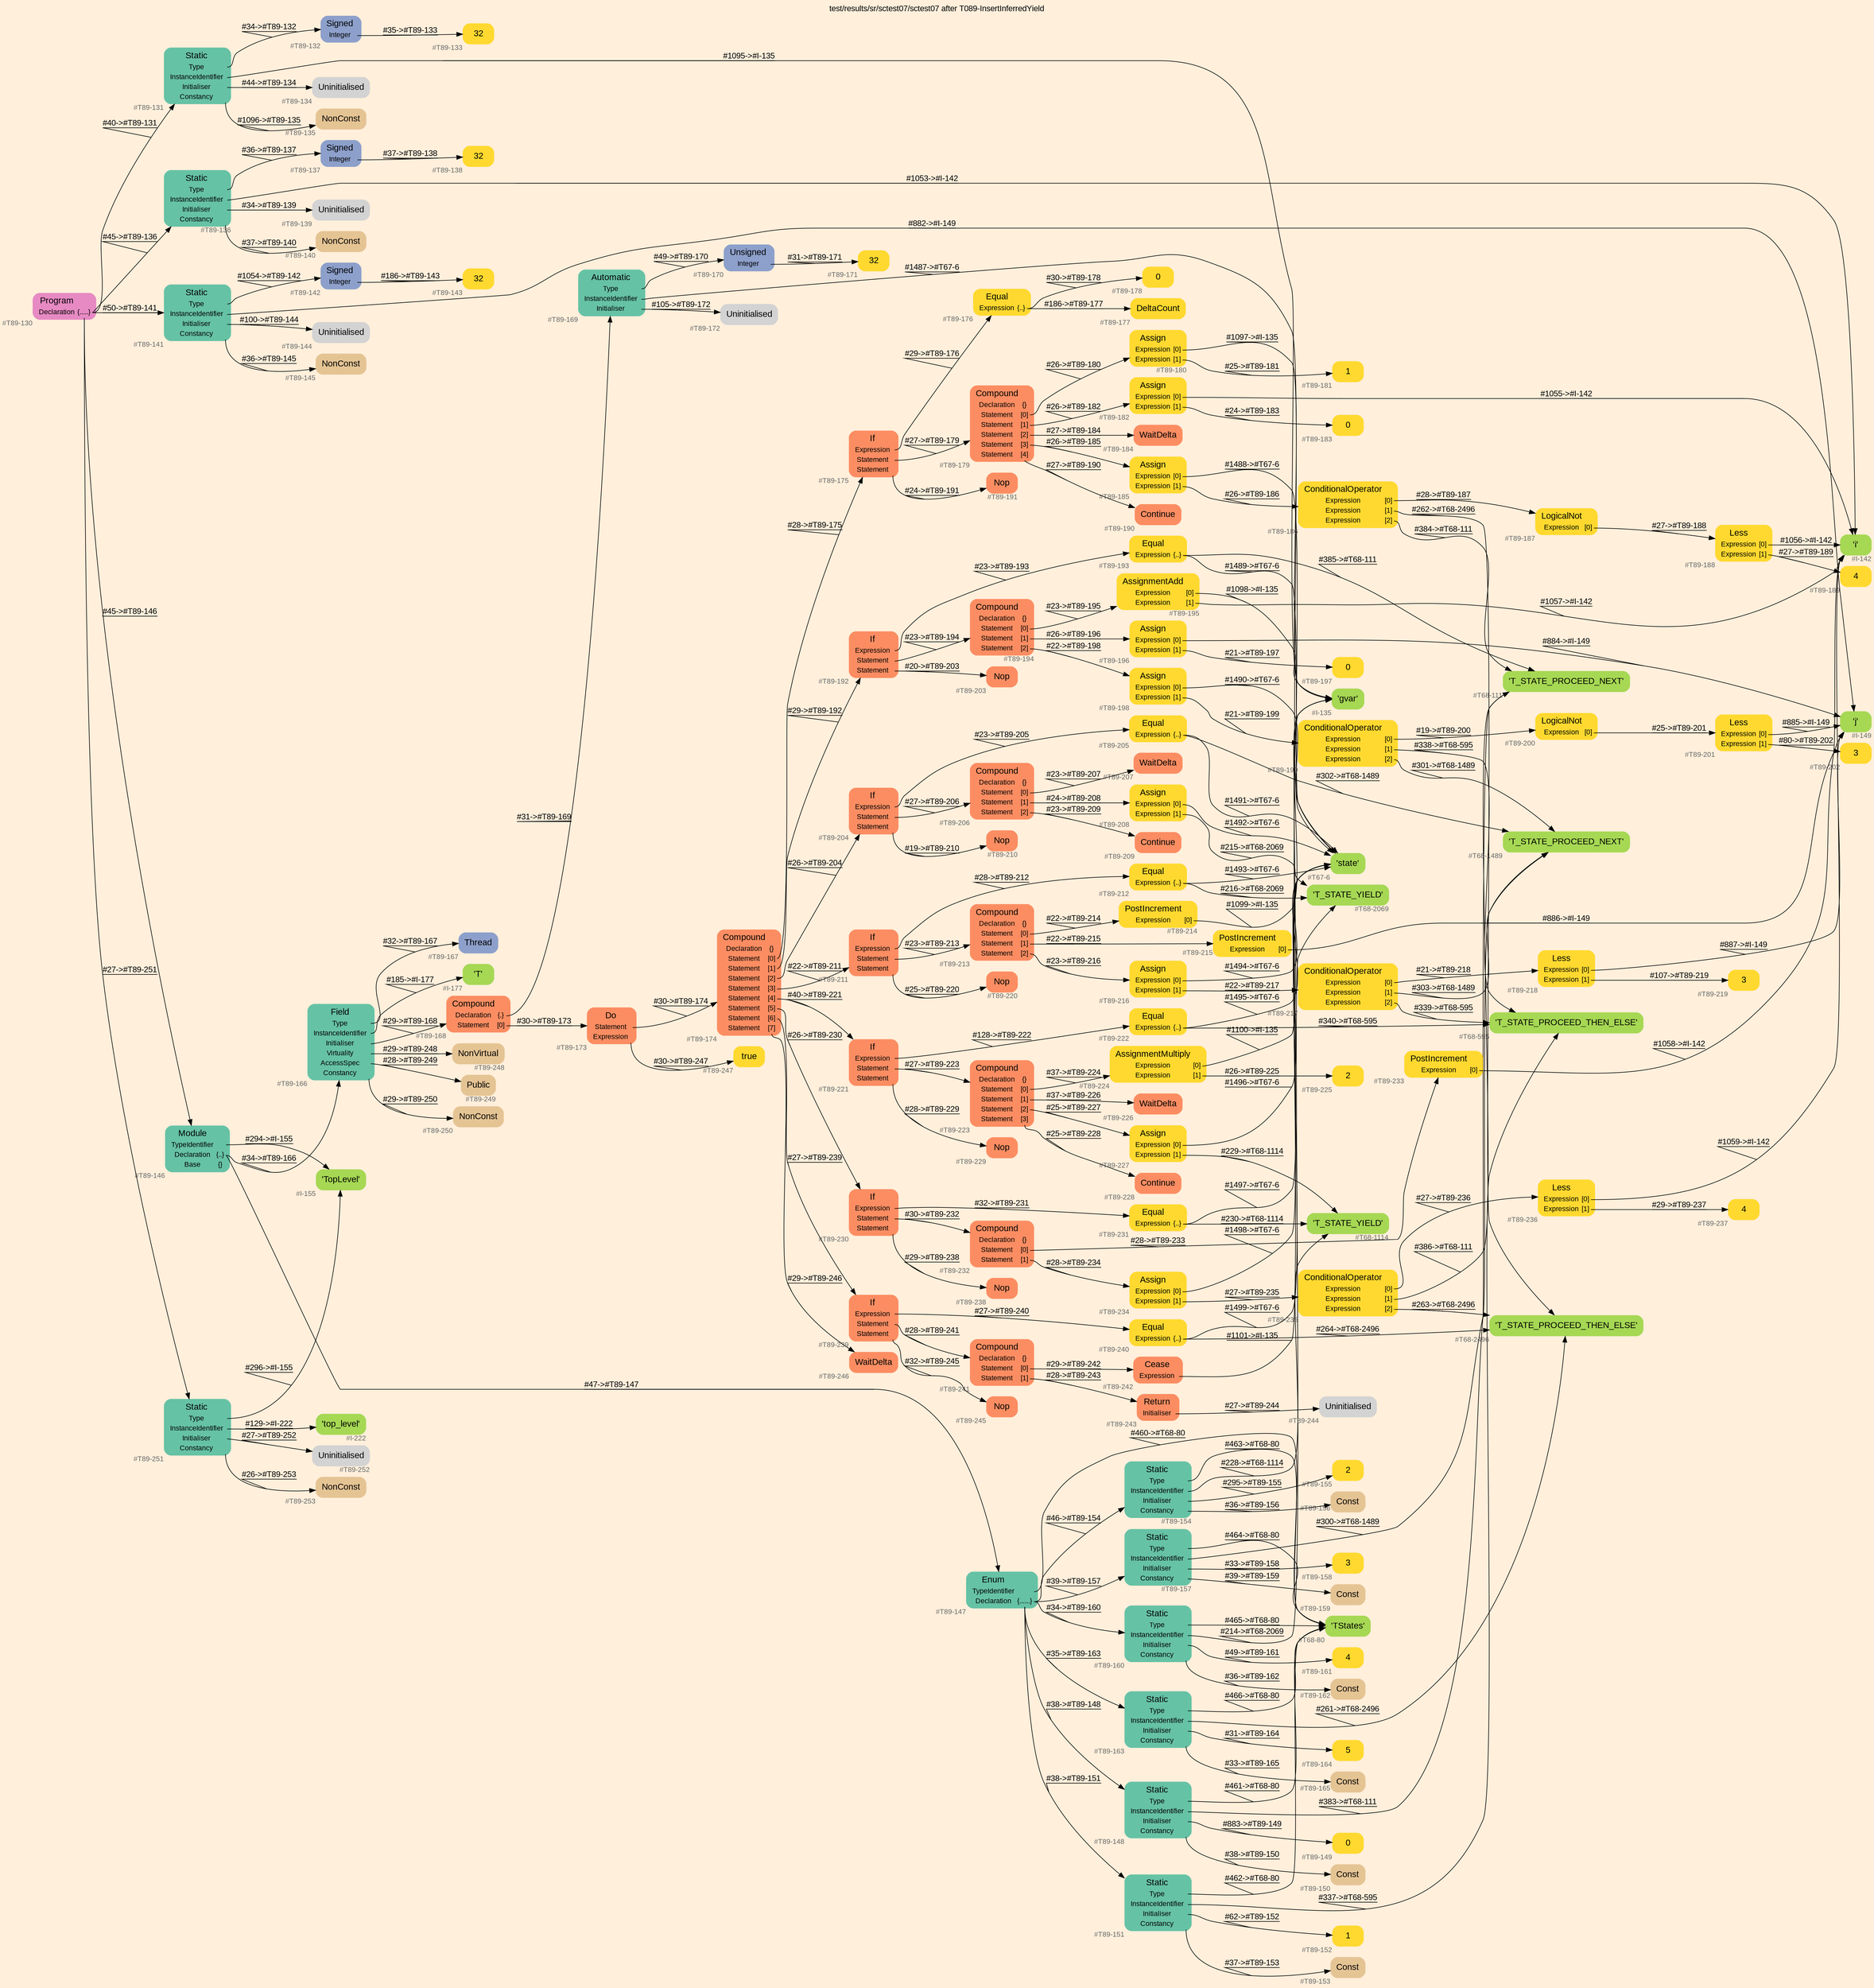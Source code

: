 digraph "test/results/sr/sctest07/sctest07 after T089-InsertInferredYield" {
label = "test/results/sr/sctest07/sctest07 after T089-InsertInferredYield"
labelloc = t
graph [
    rankdir = "LR"
    ranksep = 0.3
    bgcolor = antiquewhite1
    color = black
    fontcolor = black
    fontname = "Arial"
];
node [
    fontname = "Arial"
];
edge [
    fontname = "Arial"
];

// -------------------- node figure --------------------
// -------- block #T89-130 ----------
"#T89-130" [
    fillcolor = "/set28/4"
    xlabel = "#T89-130"
    fontsize = "12"
    fontcolor = grey40
    shape = "plaintext"
    label = <<TABLE BORDER="0" CELLBORDER="0" CELLSPACING="0">
     <TR><TD><FONT COLOR="black" POINT-SIZE="15">Program</FONT></TD></TR>
     <TR><TD><FONT COLOR="black" POINT-SIZE="12">Declaration</FONT></TD><TD PORT="port0"><FONT COLOR="black" POINT-SIZE="12">{.....}</FONT></TD></TR>
    </TABLE>>
    style = "rounded,filled"
];

// -------- block #T89-131 ----------
"#T89-131" [
    fillcolor = "/set28/1"
    xlabel = "#T89-131"
    fontsize = "12"
    fontcolor = grey40
    shape = "plaintext"
    label = <<TABLE BORDER="0" CELLBORDER="0" CELLSPACING="0">
     <TR><TD><FONT COLOR="black" POINT-SIZE="15">Static</FONT></TD></TR>
     <TR><TD><FONT COLOR="black" POINT-SIZE="12">Type</FONT></TD><TD PORT="port0"></TD></TR>
     <TR><TD><FONT COLOR="black" POINT-SIZE="12">InstanceIdentifier</FONT></TD><TD PORT="port1"></TD></TR>
     <TR><TD><FONT COLOR="black" POINT-SIZE="12">Initialiser</FONT></TD><TD PORT="port2"></TD></TR>
     <TR><TD><FONT COLOR="black" POINT-SIZE="12">Constancy</FONT></TD><TD PORT="port3"></TD></TR>
    </TABLE>>
    style = "rounded,filled"
];

// -------- block #T89-132 ----------
"#T89-132" [
    fillcolor = "/set28/3"
    xlabel = "#T89-132"
    fontsize = "12"
    fontcolor = grey40
    shape = "plaintext"
    label = <<TABLE BORDER="0" CELLBORDER="0" CELLSPACING="0">
     <TR><TD><FONT COLOR="black" POINT-SIZE="15">Signed</FONT></TD></TR>
     <TR><TD><FONT COLOR="black" POINT-SIZE="12">Integer</FONT></TD><TD PORT="port0"></TD></TR>
    </TABLE>>
    style = "rounded,filled"
];

// -------- block #T89-133 ----------
"#T89-133" [
    fillcolor = "/set28/6"
    xlabel = "#T89-133"
    fontsize = "12"
    fontcolor = grey40
    shape = "plaintext"
    label = <<TABLE BORDER="0" CELLBORDER="0" CELLSPACING="0">
     <TR><TD><FONT COLOR="black" POINT-SIZE="15">32</FONT></TD></TR>
    </TABLE>>
    style = "rounded,filled"
];

// -------- block #I-135 ----------
"#I-135" [
    fillcolor = "/set28/5"
    xlabel = "#I-135"
    fontsize = "12"
    fontcolor = grey40
    shape = "plaintext"
    label = <<TABLE BORDER="0" CELLBORDER="0" CELLSPACING="0">
     <TR><TD><FONT COLOR="black" POINT-SIZE="15">'gvar'</FONT></TD></TR>
    </TABLE>>
    style = "rounded,filled"
];

// -------- block #T89-134 ----------
"#T89-134" [
    xlabel = "#T89-134"
    fontsize = "12"
    fontcolor = grey40
    shape = "plaintext"
    label = <<TABLE BORDER="0" CELLBORDER="0" CELLSPACING="0">
     <TR><TD><FONT COLOR="black" POINT-SIZE="15">Uninitialised</FONT></TD></TR>
    </TABLE>>
    style = "rounded,filled"
];

// -------- block #T89-135 ----------
"#T89-135" [
    fillcolor = "/set28/7"
    xlabel = "#T89-135"
    fontsize = "12"
    fontcolor = grey40
    shape = "plaintext"
    label = <<TABLE BORDER="0" CELLBORDER="0" CELLSPACING="0">
     <TR><TD><FONT COLOR="black" POINT-SIZE="15">NonConst</FONT></TD></TR>
    </TABLE>>
    style = "rounded,filled"
];

// -------- block #T89-136 ----------
"#T89-136" [
    fillcolor = "/set28/1"
    xlabel = "#T89-136"
    fontsize = "12"
    fontcolor = grey40
    shape = "plaintext"
    label = <<TABLE BORDER="0" CELLBORDER="0" CELLSPACING="0">
     <TR><TD><FONT COLOR="black" POINT-SIZE="15">Static</FONT></TD></TR>
     <TR><TD><FONT COLOR="black" POINT-SIZE="12">Type</FONT></TD><TD PORT="port0"></TD></TR>
     <TR><TD><FONT COLOR="black" POINT-SIZE="12">InstanceIdentifier</FONT></TD><TD PORT="port1"></TD></TR>
     <TR><TD><FONT COLOR="black" POINT-SIZE="12">Initialiser</FONT></TD><TD PORT="port2"></TD></TR>
     <TR><TD><FONT COLOR="black" POINT-SIZE="12">Constancy</FONT></TD><TD PORT="port3"></TD></TR>
    </TABLE>>
    style = "rounded,filled"
];

// -------- block #T89-137 ----------
"#T89-137" [
    fillcolor = "/set28/3"
    xlabel = "#T89-137"
    fontsize = "12"
    fontcolor = grey40
    shape = "plaintext"
    label = <<TABLE BORDER="0" CELLBORDER="0" CELLSPACING="0">
     <TR><TD><FONT COLOR="black" POINT-SIZE="15">Signed</FONT></TD></TR>
     <TR><TD><FONT COLOR="black" POINT-SIZE="12">Integer</FONT></TD><TD PORT="port0"></TD></TR>
    </TABLE>>
    style = "rounded,filled"
];

// -------- block #T89-138 ----------
"#T89-138" [
    fillcolor = "/set28/6"
    xlabel = "#T89-138"
    fontsize = "12"
    fontcolor = grey40
    shape = "plaintext"
    label = <<TABLE BORDER="0" CELLBORDER="0" CELLSPACING="0">
     <TR><TD><FONT COLOR="black" POINT-SIZE="15">32</FONT></TD></TR>
    </TABLE>>
    style = "rounded,filled"
];

// -------- block #I-142 ----------
"#I-142" [
    fillcolor = "/set28/5"
    xlabel = "#I-142"
    fontsize = "12"
    fontcolor = grey40
    shape = "plaintext"
    label = <<TABLE BORDER="0" CELLBORDER="0" CELLSPACING="0">
     <TR><TD><FONT COLOR="black" POINT-SIZE="15">'i'</FONT></TD></TR>
    </TABLE>>
    style = "rounded,filled"
];

// -------- block #T89-139 ----------
"#T89-139" [
    xlabel = "#T89-139"
    fontsize = "12"
    fontcolor = grey40
    shape = "plaintext"
    label = <<TABLE BORDER="0" CELLBORDER="0" CELLSPACING="0">
     <TR><TD><FONT COLOR="black" POINT-SIZE="15">Uninitialised</FONT></TD></TR>
    </TABLE>>
    style = "rounded,filled"
];

// -------- block #T89-140 ----------
"#T89-140" [
    fillcolor = "/set28/7"
    xlabel = "#T89-140"
    fontsize = "12"
    fontcolor = grey40
    shape = "plaintext"
    label = <<TABLE BORDER="0" CELLBORDER="0" CELLSPACING="0">
     <TR><TD><FONT COLOR="black" POINT-SIZE="15">NonConst</FONT></TD></TR>
    </TABLE>>
    style = "rounded,filled"
];

// -------- block #T89-141 ----------
"#T89-141" [
    fillcolor = "/set28/1"
    xlabel = "#T89-141"
    fontsize = "12"
    fontcolor = grey40
    shape = "plaintext"
    label = <<TABLE BORDER="0" CELLBORDER="0" CELLSPACING="0">
     <TR><TD><FONT COLOR="black" POINT-SIZE="15">Static</FONT></TD></TR>
     <TR><TD><FONT COLOR="black" POINT-SIZE="12">Type</FONT></TD><TD PORT="port0"></TD></TR>
     <TR><TD><FONT COLOR="black" POINT-SIZE="12">InstanceIdentifier</FONT></TD><TD PORT="port1"></TD></TR>
     <TR><TD><FONT COLOR="black" POINT-SIZE="12">Initialiser</FONT></TD><TD PORT="port2"></TD></TR>
     <TR><TD><FONT COLOR="black" POINT-SIZE="12">Constancy</FONT></TD><TD PORT="port3"></TD></TR>
    </TABLE>>
    style = "rounded,filled"
];

// -------- block #T89-142 ----------
"#T89-142" [
    fillcolor = "/set28/3"
    xlabel = "#T89-142"
    fontsize = "12"
    fontcolor = grey40
    shape = "plaintext"
    label = <<TABLE BORDER="0" CELLBORDER="0" CELLSPACING="0">
     <TR><TD><FONT COLOR="black" POINT-SIZE="15">Signed</FONT></TD></TR>
     <TR><TD><FONT COLOR="black" POINT-SIZE="12">Integer</FONT></TD><TD PORT="port0"></TD></TR>
    </TABLE>>
    style = "rounded,filled"
];

// -------- block #T89-143 ----------
"#T89-143" [
    fillcolor = "/set28/6"
    xlabel = "#T89-143"
    fontsize = "12"
    fontcolor = grey40
    shape = "plaintext"
    label = <<TABLE BORDER="0" CELLBORDER="0" CELLSPACING="0">
     <TR><TD><FONT COLOR="black" POINT-SIZE="15">32</FONT></TD></TR>
    </TABLE>>
    style = "rounded,filled"
];

// -------- block #I-149 ----------
"#I-149" [
    fillcolor = "/set28/5"
    xlabel = "#I-149"
    fontsize = "12"
    fontcolor = grey40
    shape = "plaintext"
    label = <<TABLE BORDER="0" CELLBORDER="0" CELLSPACING="0">
     <TR><TD><FONT COLOR="black" POINT-SIZE="15">'j'</FONT></TD></TR>
    </TABLE>>
    style = "rounded,filled"
];

// -------- block #T89-144 ----------
"#T89-144" [
    xlabel = "#T89-144"
    fontsize = "12"
    fontcolor = grey40
    shape = "plaintext"
    label = <<TABLE BORDER="0" CELLBORDER="0" CELLSPACING="0">
     <TR><TD><FONT COLOR="black" POINT-SIZE="15">Uninitialised</FONT></TD></TR>
    </TABLE>>
    style = "rounded,filled"
];

// -------- block #T89-145 ----------
"#T89-145" [
    fillcolor = "/set28/7"
    xlabel = "#T89-145"
    fontsize = "12"
    fontcolor = grey40
    shape = "plaintext"
    label = <<TABLE BORDER="0" CELLBORDER="0" CELLSPACING="0">
     <TR><TD><FONT COLOR="black" POINT-SIZE="15">NonConst</FONT></TD></TR>
    </TABLE>>
    style = "rounded,filled"
];

// -------- block #T89-146 ----------
"#T89-146" [
    fillcolor = "/set28/1"
    xlabel = "#T89-146"
    fontsize = "12"
    fontcolor = grey40
    shape = "plaintext"
    label = <<TABLE BORDER="0" CELLBORDER="0" CELLSPACING="0">
     <TR><TD><FONT COLOR="black" POINT-SIZE="15">Module</FONT></TD></TR>
     <TR><TD><FONT COLOR="black" POINT-SIZE="12">TypeIdentifier</FONT></TD><TD PORT="port0"></TD></TR>
     <TR><TD><FONT COLOR="black" POINT-SIZE="12">Declaration</FONT></TD><TD PORT="port1"><FONT COLOR="black" POINT-SIZE="12">{..}</FONT></TD></TR>
     <TR><TD><FONT COLOR="black" POINT-SIZE="12">Base</FONT></TD><TD PORT="port2"><FONT COLOR="black" POINT-SIZE="12">{}</FONT></TD></TR>
    </TABLE>>
    style = "rounded,filled"
];

// -------- block #I-155 ----------
"#I-155" [
    fillcolor = "/set28/5"
    xlabel = "#I-155"
    fontsize = "12"
    fontcolor = grey40
    shape = "plaintext"
    label = <<TABLE BORDER="0" CELLBORDER="0" CELLSPACING="0">
     <TR><TD><FONT COLOR="black" POINT-SIZE="15">'TopLevel'</FONT></TD></TR>
    </TABLE>>
    style = "rounded,filled"
];

// -------- block #T89-147 ----------
"#T89-147" [
    fillcolor = "/set28/1"
    xlabel = "#T89-147"
    fontsize = "12"
    fontcolor = grey40
    shape = "plaintext"
    label = <<TABLE BORDER="0" CELLBORDER="0" CELLSPACING="0">
     <TR><TD><FONT COLOR="black" POINT-SIZE="15">Enum</FONT></TD></TR>
     <TR><TD><FONT COLOR="black" POINT-SIZE="12">TypeIdentifier</FONT></TD><TD PORT="port0"></TD></TR>
     <TR><TD><FONT COLOR="black" POINT-SIZE="12">Declaration</FONT></TD><TD PORT="port1"><FONT COLOR="black" POINT-SIZE="12">{......}</FONT></TD></TR>
    </TABLE>>
    style = "rounded,filled"
];

// -------- block #T68-80 ----------
"#T68-80" [
    fillcolor = "/set28/5"
    xlabel = "#T68-80"
    fontsize = "12"
    fontcolor = grey40
    shape = "plaintext"
    label = <<TABLE BORDER="0" CELLBORDER="0" CELLSPACING="0">
     <TR><TD><FONT COLOR="black" POINT-SIZE="15">'TStates'</FONT></TD></TR>
    </TABLE>>
    style = "rounded,filled"
];

// -------- block #T89-148 ----------
"#T89-148" [
    fillcolor = "/set28/1"
    xlabel = "#T89-148"
    fontsize = "12"
    fontcolor = grey40
    shape = "plaintext"
    label = <<TABLE BORDER="0" CELLBORDER="0" CELLSPACING="0">
     <TR><TD><FONT COLOR="black" POINT-SIZE="15">Static</FONT></TD></TR>
     <TR><TD><FONT COLOR="black" POINT-SIZE="12">Type</FONT></TD><TD PORT="port0"></TD></TR>
     <TR><TD><FONT COLOR="black" POINT-SIZE="12">InstanceIdentifier</FONT></TD><TD PORT="port1"></TD></TR>
     <TR><TD><FONT COLOR="black" POINT-SIZE="12">Initialiser</FONT></TD><TD PORT="port2"></TD></TR>
     <TR><TD><FONT COLOR="black" POINT-SIZE="12">Constancy</FONT></TD><TD PORT="port3"></TD></TR>
    </TABLE>>
    style = "rounded,filled"
];

// -------- block #T68-111 ----------
"#T68-111" [
    fillcolor = "/set28/5"
    xlabel = "#T68-111"
    fontsize = "12"
    fontcolor = grey40
    shape = "plaintext"
    label = <<TABLE BORDER="0" CELLBORDER="0" CELLSPACING="0">
     <TR><TD><FONT COLOR="black" POINT-SIZE="15">'T_STATE_PROCEED_NEXT'</FONT></TD></TR>
    </TABLE>>
    style = "rounded,filled"
];

// -------- block #T89-149 ----------
"#T89-149" [
    fillcolor = "/set28/6"
    xlabel = "#T89-149"
    fontsize = "12"
    fontcolor = grey40
    shape = "plaintext"
    label = <<TABLE BORDER="0" CELLBORDER="0" CELLSPACING="0">
     <TR><TD><FONT COLOR="black" POINT-SIZE="15">0</FONT></TD></TR>
    </TABLE>>
    style = "rounded,filled"
];

// -------- block #T89-150 ----------
"#T89-150" [
    fillcolor = "/set28/7"
    xlabel = "#T89-150"
    fontsize = "12"
    fontcolor = grey40
    shape = "plaintext"
    label = <<TABLE BORDER="0" CELLBORDER="0" CELLSPACING="0">
     <TR><TD><FONT COLOR="black" POINT-SIZE="15">Const</FONT></TD></TR>
    </TABLE>>
    style = "rounded,filled"
];

// -------- block #T89-151 ----------
"#T89-151" [
    fillcolor = "/set28/1"
    xlabel = "#T89-151"
    fontsize = "12"
    fontcolor = grey40
    shape = "plaintext"
    label = <<TABLE BORDER="0" CELLBORDER="0" CELLSPACING="0">
     <TR><TD><FONT COLOR="black" POINT-SIZE="15">Static</FONT></TD></TR>
     <TR><TD><FONT COLOR="black" POINT-SIZE="12">Type</FONT></TD><TD PORT="port0"></TD></TR>
     <TR><TD><FONT COLOR="black" POINT-SIZE="12">InstanceIdentifier</FONT></TD><TD PORT="port1"></TD></TR>
     <TR><TD><FONT COLOR="black" POINT-SIZE="12">Initialiser</FONT></TD><TD PORT="port2"></TD></TR>
     <TR><TD><FONT COLOR="black" POINT-SIZE="12">Constancy</FONT></TD><TD PORT="port3"></TD></TR>
    </TABLE>>
    style = "rounded,filled"
];

// -------- block #T68-595 ----------
"#T68-595" [
    fillcolor = "/set28/5"
    xlabel = "#T68-595"
    fontsize = "12"
    fontcolor = grey40
    shape = "plaintext"
    label = <<TABLE BORDER="0" CELLBORDER="0" CELLSPACING="0">
     <TR><TD><FONT COLOR="black" POINT-SIZE="15">'T_STATE_PROCEED_THEN_ELSE'</FONT></TD></TR>
    </TABLE>>
    style = "rounded,filled"
];

// -------- block #T89-152 ----------
"#T89-152" [
    fillcolor = "/set28/6"
    xlabel = "#T89-152"
    fontsize = "12"
    fontcolor = grey40
    shape = "plaintext"
    label = <<TABLE BORDER="0" CELLBORDER="0" CELLSPACING="0">
     <TR><TD><FONT COLOR="black" POINT-SIZE="15">1</FONT></TD></TR>
    </TABLE>>
    style = "rounded,filled"
];

// -------- block #T89-153 ----------
"#T89-153" [
    fillcolor = "/set28/7"
    xlabel = "#T89-153"
    fontsize = "12"
    fontcolor = grey40
    shape = "plaintext"
    label = <<TABLE BORDER="0" CELLBORDER="0" CELLSPACING="0">
     <TR><TD><FONT COLOR="black" POINT-SIZE="15">Const</FONT></TD></TR>
    </TABLE>>
    style = "rounded,filled"
];

// -------- block #T89-154 ----------
"#T89-154" [
    fillcolor = "/set28/1"
    xlabel = "#T89-154"
    fontsize = "12"
    fontcolor = grey40
    shape = "plaintext"
    label = <<TABLE BORDER="0" CELLBORDER="0" CELLSPACING="0">
     <TR><TD><FONT COLOR="black" POINT-SIZE="15">Static</FONT></TD></TR>
     <TR><TD><FONT COLOR="black" POINT-SIZE="12">Type</FONT></TD><TD PORT="port0"></TD></TR>
     <TR><TD><FONT COLOR="black" POINT-SIZE="12">InstanceIdentifier</FONT></TD><TD PORT="port1"></TD></TR>
     <TR><TD><FONT COLOR="black" POINT-SIZE="12">Initialiser</FONT></TD><TD PORT="port2"></TD></TR>
     <TR><TD><FONT COLOR="black" POINT-SIZE="12">Constancy</FONT></TD><TD PORT="port3"></TD></TR>
    </TABLE>>
    style = "rounded,filled"
];

// -------- block #T68-1114 ----------
"#T68-1114" [
    fillcolor = "/set28/5"
    xlabel = "#T68-1114"
    fontsize = "12"
    fontcolor = grey40
    shape = "plaintext"
    label = <<TABLE BORDER="0" CELLBORDER="0" CELLSPACING="0">
     <TR><TD><FONT COLOR="black" POINT-SIZE="15">'T_STATE_YIELD'</FONT></TD></TR>
    </TABLE>>
    style = "rounded,filled"
];

// -------- block #T89-155 ----------
"#T89-155" [
    fillcolor = "/set28/6"
    xlabel = "#T89-155"
    fontsize = "12"
    fontcolor = grey40
    shape = "plaintext"
    label = <<TABLE BORDER="0" CELLBORDER="0" CELLSPACING="0">
     <TR><TD><FONT COLOR="black" POINT-SIZE="15">2</FONT></TD></TR>
    </TABLE>>
    style = "rounded,filled"
];

// -------- block #T89-156 ----------
"#T89-156" [
    fillcolor = "/set28/7"
    xlabel = "#T89-156"
    fontsize = "12"
    fontcolor = grey40
    shape = "plaintext"
    label = <<TABLE BORDER="0" CELLBORDER="0" CELLSPACING="0">
     <TR><TD><FONT COLOR="black" POINT-SIZE="15">Const</FONT></TD></TR>
    </TABLE>>
    style = "rounded,filled"
];

// -------- block #T89-157 ----------
"#T89-157" [
    fillcolor = "/set28/1"
    xlabel = "#T89-157"
    fontsize = "12"
    fontcolor = grey40
    shape = "plaintext"
    label = <<TABLE BORDER="0" CELLBORDER="0" CELLSPACING="0">
     <TR><TD><FONT COLOR="black" POINT-SIZE="15">Static</FONT></TD></TR>
     <TR><TD><FONT COLOR="black" POINT-SIZE="12">Type</FONT></TD><TD PORT="port0"></TD></TR>
     <TR><TD><FONT COLOR="black" POINT-SIZE="12">InstanceIdentifier</FONT></TD><TD PORT="port1"></TD></TR>
     <TR><TD><FONT COLOR="black" POINT-SIZE="12">Initialiser</FONT></TD><TD PORT="port2"></TD></TR>
     <TR><TD><FONT COLOR="black" POINT-SIZE="12">Constancy</FONT></TD><TD PORT="port3"></TD></TR>
    </TABLE>>
    style = "rounded,filled"
];

// -------- block #T68-1489 ----------
"#T68-1489" [
    fillcolor = "/set28/5"
    xlabel = "#T68-1489"
    fontsize = "12"
    fontcolor = grey40
    shape = "plaintext"
    label = <<TABLE BORDER="0" CELLBORDER="0" CELLSPACING="0">
     <TR><TD><FONT COLOR="black" POINT-SIZE="15">'T_STATE_PROCEED_NEXT'</FONT></TD></TR>
    </TABLE>>
    style = "rounded,filled"
];

// -------- block #T89-158 ----------
"#T89-158" [
    fillcolor = "/set28/6"
    xlabel = "#T89-158"
    fontsize = "12"
    fontcolor = grey40
    shape = "plaintext"
    label = <<TABLE BORDER="0" CELLBORDER="0" CELLSPACING="0">
     <TR><TD><FONT COLOR="black" POINT-SIZE="15">3</FONT></TD></TR>
    </TABLE>>
    style = "rounded,filled"
];

// -------- block #T89-159 ----------
"#T89-159" [
    fillcolor = "/set28/7"
    xlabel = "#T89-159"
    fontsize = "12"
    fontcolor = grey40
    shape = "plaintext"
    label = <<TABLE BORDER="0" CELLBORDER="0" CELLSPACING="0">
     <TR><TD><FONT COLOR="black" POINT-SIZE="15">Const</FONT></TD></TR>
    </TABLE>>
    style = "rounded,filled"
];

// -------- block #T89-160 ----------
"#T89-160" [
    fillcolor = "/set28/1"
    xlabel = "#T89-160"
    fontsize = "12"
    fontcolor = grey40
    shape = "plaintext"
    label = <<TABLE BORDER="0" CELLBORDER="0" CELLSPACING="0">
     <TR><TD><FONT COLOR="black" POINT-SIZE="15">Static</FONT></TD></TR>
     <TR><TD><FONT COLOR="black" POINT-SIZE="12">Type</FONT></TD><TD PORT="port0"></TD></TR>
     <TR><TD><FONT COLOR="black" POINT-SIZE="12">InstanceIdentifier</FONT></TD><TD PORT="port1"></TD></TR>
     <TR><TD><FONT COLOR="black" POINT-SIZE="12">Initialiser</FONT></TD><TD PORT="port2"></TD></TR>
     <TR><TD><FONT COLOR="black" POINT-SIZE="12">Constancy</FONT></TD><TD PORT="port3"></TD></TR>
    </TABLE>>
    style = "rounded,filled"
];

// -------- block #T68-2069 ----------
"#T68-2069" [
    fillcolor = "/set28/5"
    xlabel = "#T68-2069"
    fontsize = "12"
    fontcolor = grey40
    shape = "plaintext"
    label = <<TABLE BORDER="0" CELLBORDER="0" CELLSPACING="0">
     <TR><TD><FONT COLOR="black" POINT-SIZE="15">'T_STATE_YIELD'</FONT></TD></TR>
    </TABLE>>
    style = "rounded,filled"
];

// -------- block #T89-161 ----------
"#T89-161" [
    fillcolor = "/set28/6"
    xlabel = "#T89-161"
    fontsize = "12"
    fontcolor = grey40
    shape = "plaintext"
    label = <<TABLE BORDER="0" CELLBORDER="0" CELLSPACING="0">
     <TR><TD><FONT COLOR="black" POINT-SIZE="15">4</FONT></TD></TR>
    </TABLE>>
    style = "rounded,filled"
];

// -------- block #T89-162 ----------
"#T89-162" [
    fillcolor = "/set28/7"
    xlabel = "#T89-162"
    fontsize = "12"
    fontcolor = grey40
    shape = "plaintext"
    label = <<TABLE BORDER="0" CELLBORDER="0" CELLSPACING="0">
     <TR><TD><FONT COLOR="black" POINT-SIZE="15">Const</FONT></TD></TR>
    </TABLE>>
    style = "rounded,filled"
];

// -------- block #T89-163 ----------
"#T89-163" [
    fillcolor = "/set28/1"
    xlabel = "#T89-163"
    fontsize = "12"
    fontcolor = grey40
    shape = "plaintext"
    label = <<TABLE BORDER="0" CELLBORDER="0" CELLSPACING="0">
     <TR><TD><FONT COLOR="black" POINT-SIZE="15">Static</FONT></TD></TR>
     <TR><TD><FONT COLOR="black" POINT-SIZE="12">Type</FONT></TD><TD PORT="port0"></TD></TR>
     <TR><TD><FONT COLOR="black" POINT-SIZE="12">InstanceIdentifier</FONT></TD><TD PORT="port1"></TD></TR>
     <TR><TD><FONT COLOR="black" POINT-SIZE="12">Initialiser</FONT></TD><TD PORT="port2"></TD></TR>
     <TR><TD><FONT COLOR="black" POINT-SIZE="12">Constancy</FONT></TD><TD PORT="port3"></TD></TR>
    </TABLE>>
    style = "rounded,filled"
];

// -------- block #T68-2496 ----------
"#T68-2496" [
    fillcolor = "/set28/5"
    xlabel = "#T68-2496"
    fontsize = "12"
    fontcolor = grey40
    shape = "plaintext"
    label = <<TABLE BORDER="0" CELLBORDER="0" CELLSPACING="0">
     <TR><TD><FONT COLOR="black" POINT-SIZE="15">'T_STATE_PROCEED_THEN_ELSE'</FONT></TD></TR>
    </TABLE>>
    style = "rounded,filled"
];

// -------- block #T89-164 ----------
"#T89-164" [
    fillcolor = "/set28/6"
    xlabel = "#T89-164"
    fontsize = "12"
    fontcolor = grey40
    shape = "plaintext"
    label = <<TABLE BORDER="0" CELLBORDER="0" CELLSPACING="0">
     <TR><TD><FONT COLOR="black" POINT-SIZE="15">5</FONT></TD></TR>
    </TABLE>>
    style = "rounded,filled"
];

// -------- block #T89-165 ----------
"#T89-165" [
    fillcolor = "/set28/7"
    xlabel = "#T89-165"
    fontsize = "12"
    fontcolor = grey40
    shape = "plaintext"
    label = <<TABLE BORDER="0" CELLBORDER="0" CELLSPACING="0">
     <TR><TD><FONT COLOR="black" POINT-SIZE="15">Const</FONT></TD></TR>
    </TABLE>>
    style = "rounded,filled"
];

// -------- block #T89-166 ----------
"#T89-166" [
    fillcolor = "/set28/1"
    xlabel = "#T89-166"
    fontsize = "12"
    fontcolor = grey40
    shape = "plaintext"
    label = <<TABLE BORDER="0" CELLBORDER="0" CELLSPACING="0">
     <TR><TD><FONT COLOR="black" POINT-SIZE="15">Field</FONT></TD></TR>
     <TR><TD><FONT COLOR="black" POINT-SIZE="12">Type</FONT></TD><TD PORT="port0"></TD></TR>
     <TR><TD><FONT COLOR="black" POINT-SIZE="12">InstanceIdentifier</FONT></TD><TD PORT="port1"></TD></TR>
     <TR><TD><FONT COLOR="black" POINT-SIZE="12">Initialiser</FONT></TD><TD PORT="port2"></TD></TR>
     <TR><TD><FONT COLOR="black" POINT-SIZE="12">Virtuality</FONT></TD><TD PORT="port3"></TD></TR>
     <TR><TD><FONT COLOR="black" POINT-SIZE="12">AccessSpec</FONT></TD><TD PORT="port4"></TD></TR>
     <TR><TD><FONT COLOR="black" POINT-SIZE="12">Constancy</FONT></TD><TD PORT="port5"></TD></TR>
    </TABLE>>
    style = "rounded,filled"
];

// -------- block #T89-167 ----------
"#T89-167" [
    fillcolor = "/set28/3"
    xlabel = "#T89-167"
    fontsize = "12"
    fontcolor = grey40
    shape = "plaintext"
    label = <<TABLE BORDER="0" CELLBORDER="0" CELLSPACING="0">
     <TR><TD><FONT COLOR="black" POINT-SIZE="15">Thread</FONT></TD></TR>
    </TABLE>>
    style = "rounded,filled"
];

// -------- block #I-177 ----------
"#I-177" [
    fillcolor = "/set28/5"
    xlabel = "#I-177"
    fontsize = "12"
    fontcolor = grey40
    shape = "plaintext"
    label = <<TABLE BORDER="0" CELLBORDER="0" CELLSPACING="0">
     <TR><TD><FONT COLOR="black" POINT-SIZE="15">'T'</FONT></TD></TR>
    </TABLE>>
    style = "rounded,filled"
];

// -------- block #T89-168 ----------
"#T89-168" [
    fillcolor = "/set28/2"
    xlabel = "#T89-168"
    fontsize = "12"
    fontcolor = grey40
    shape = "plaintext"
    label = <<TABLE BORDER="0" CELLBORDER="0" CELLSPACING="0">
     <TR><TD><FONT COLOR="black" POINT-SIZE="15">Compound</FONT></TD></TR>
     <TR><TD><FONT COLOR="black" POINT-SIZE="12">Declaration</FONT></TD><TD PORT="port0"><FONT COLOR="black" POINT-SIZE="12">{.}</FONT></TD></TR>
     <TR><TD><FONT COLOR="black" POINT-SIZE="12">Statement</FONT></TD><TD PORT="port1"><FONT COLOR="black" POINT-SIZE="12">[0]</FONT></TD></TR>
    </TABLE>>
    style = "rounded,filled"
];

// -------- block #T89-169 ----------
"#T89-169" [
    fillcolor = "/set28/1"
    xlabel = "#T89-169"
    fontsize = "12"
    fontcolor = grey40
    shape = "plaintext"
    label = <<TABLE BORDER="0" CELLBORDER="0" CELLSPACING="0">
     <TR><TD><FONT COLOR="black" POINT-SIZE="15">Automatic</FONT></TD></TR>
     <TR><TD><FONT COLOR="black" POINT-SIZE="12">Type</FONT></TD><TD PORT="port0"></TD></TR>
     <TR><TD><FONT COLOR="black" POINT-SIZE="12">InstanceIdentifier</FONT></TD><TD PORT="port1"></TD></TR>
     <TR><TD><FONT COLOR="black" POINT-SIZE="12">Initialiser</FONT></TD><TD PORT="port2"></TD></TR>
    </TABLE>>
    style = "rounded,filled"
];

// -------- block #T89-170 ----------
"#T89-170" [
    fillcolor = "/set28/3"
    xlabel = "#T89-170"
    fontsize = "12"
    fontcolor = grey40
    shape = "plaintext"
    label = <<TABLE BORDER="0" CELLBORDER="0" CELLSPACING="0">
     <TR><TD><FONT COLOR="black" POINT-SIZE="15">Unsigned</FONT></TD></TR>
     <TR><TD><FONT COLOR="black" POINT-SIZE="12">Integer</FONT></TD><TD PORT="port0"></TD></TR>
    </TABLE>>
    style = "rounded,filled"
];

// -------- block #T89-171 ----------
"#T89-171" [
    fillcolor = "/set28/6"
    xlabel = "#T89-171"
    fontsize = "12"
    fontcolor = grey40
    shape = "plaintext"
    label = <<TABLE BORDER="0" CELLBORDER="0" CELLSPACING="0">
     <TR><TD><FONT COLOR="black" POINT-SIZE="15">32</FONT></TD></TR>
    </TABLE>>
    style = "rounded,filled"
];

// -------- block #T67-6 ----------
"#T67-6" [
    fillcolor = "/set28/5"
    xlabel = "#T67-6"
    fontsize = "12"
    fontcolor = grey40
    shape = "plaintext"
    label = <<TABLE BORDER="0" CELLBORDER="0" CELLSPACING="0">
     <TR><TD><FONT COLOR="black" POINT-SIZE="15">'state'</FONT></TD></TR>
    </TABLE>>
    style = "rounded,filled"
];

// -------- block #T89-172 ----------
"#T89-172" [
    xlabel = "#T89-172"
    fontsize = "12"
    fontcolor = grey40
    shape = "plaintext"
    label = <<TABLE BORDER="0" CELLBORDER="0" CELLSPACING="0">
     <TR><TD><FONT COLOR="black" POINT-SIZE="15">Uninitialised</FONT></TD></TR>
    </TABLE>>
    style = "rounded,filled"
];

// -------- block #T89-173 ----------
"#T89-173" [
    fillcolor = "/set28/2"
    xlabel = "#T89-173"
    fontsize = "12"
    fontcolor = grey40
    shape = "plaintext"
    label = <<TABLE BORDER="0" CELLBORDER="0" CELLSPACING="0">
     <TR><TD><FONT COLOR="black" POINT-SIZE="15">Do</FONT></TD></TR>
     <TR><TD><FONT COLOR="black" POINT-SIZE="12">Statement</FONT></TD><TD PORT="port0"></TD></TR>
     <TR><TD><FONT COLOR="black" POINT-SIZE="12">Expression</FONT></TD><TD PORT="port1"></TD></TR>
    </TABLE>>
    style = "rounded,filled"
];

// -------- block #T89-174 ----------
"#T89-174" [
    fillcolor = "/set28/2"
    xlabel = "#T89-174"
    fontsize = "12"
    fontcolor = grey40
    shape = "plaintext"
    label = <<TABLE BORDER="0" CELLBORDER="0" CELLSPACING="0">
     <TR><TD><FONT COLOR="black" POINT-SIZE="15">Compound</FONT></TD></TR>
     <TR><TD><FONT COLOR="black" POINT-SIZE="12">Declaration</FONT></TD><TD PORT="port0"><FONT COLOR="black" POINT-SIZE="12">{}</FONT></TD></TR>
     <TR><TD><FONT COLOR="black" POINT-SIZE="12">Statement</FONT></TD><TD PORT="port1"><FONT COLOR="black" POINT-SIZE="12">[0]</FONT></TD></TR>
     <TR><TD><FONT COLOR="black" POINT-SIZE="12">Statement</FONT></TD><TD PORT="port2"><FONT COLOR="black" POINT-SIZE="12">[1]</FONT></TD></TR>
     <TR><TD><FONT COLOR="black" POINT-SIZE="12">Statement</FONT></TD><TD PORT="port3"><FONT COLOR="black" POINT-SIZE="12">[2]</FONT></TD></TR>
     <TR><TD><FONT COLOR="black" POINT-SIZE="12">Statement</FONT></TD><TD PORT="port4"><FONT COLOR="black" POINT-SIZE="12">[3]</FONT></TD></TR>
     <TR><TD><FONT COLOR="black" POINT-SIZE="12">Statement</FONT></TD><TD PORT="port5"><FONT COLOR="black" POINT-SIZE="12">[4]</FONT></TD></TR>
     <TR><TD><FONT COLOR="black" POINT-SIZE="12">Statement</FONT></TD><TD PORT="port6"><FONT COLOR="black" POINT-SIZE="12">[5]</FONT></TD></TR>
     <TR><TD><FONT COLOR="black" POINT-SIZE="12">Statement</FONT></TD><TD PORT="port7"><FONT COLOR="black" POINT-SIZE="12">[6]</FONT></TD></TR>
     <TR><TD><FONT COLOR="black" POINT-SIZE="12">Statement</FONT></TD><TD PORT="port8"><FONT COLOR="black" POINT-SIZE="12">[7]</FONT></TD></TR>
    </TABLE>>
    style = "rounded,filled"
];

// -------- block #T89-175 ----------
"#T89-175" [
    fillcolor = "/set28/2"
    xlabel = "#T89-175"
    fontsize = "12"
    fontcolor = grey40
    shape = "plaintext"
    label = <<TABLE BORDER="0" CELLBORDER="0" CELLSPACING="0">
     <TR><TD><FONT COLOR="black" POINT-SIZE="15">If</FONT></TD></TR>
     <TR><TD><FONT COLOR="black" POINT-SIZE="12">Expression</FONT></TD><TD PORT="port0"></TD></TR>
     <TR><TD><FONT COLOR="black" POINT-SIZE="12">Statement</FONT></TD><TD PORT="port1"></TD></TR>
     <TR><TD><FONT COLOR="black" POINT-SIZE="12">Statement</FONT></TD><TD PORT="port2"></TD></TR>
    </TABLE>>
    style = "rounded,filled"
];

// -------- block #T89-176 ----------
"#T89-176" [
    fillcolor = "/set28/6"
    xlabel = "#T89-176"
    fontsize = "12"
    fontcolor = grey40
    shape = "plaintext"
    label = <<TABLE BORDER="0" CELLBORDER="0" CELLSPACING="0">
     <TR><TD><FONT COLOR="black" POINT-SIZE="15">Equal</FONT></TD></TR>
     <TR><TD><FONT COLOR="black" POINT-SIZE="12">Expression</FONT></TD><TD PORT="port0"><FONT COLOR="black" POINT-SIZE="12">{..}</FONT></TD></TR>
    </TABLE>>
    style = "rounded,filled"
];

// -------- block #T89-177 ----------
"#T89-177" [
    fillcolor = "/set28/6"
    xlabel = "#T89-177"
    fontsize = "12"
    fontcolor = grey40
    shape = "plaintext"
    label = <<TABLE BORDER="0" CELLBORDER="0" CELLSPACING="0">
     <TR><TD><FONT COLOR="black" POINT-SIZE="15">DeltaCount</FONT></TD></TR>
    </TABLE>>
    style = "rounded,filled"
];

// -------- block #T89-178 ----------
"#T89-178" [
    fillcolor = "/set28/6"
    xlabel = "#T89-178"
    fontsize = "12"
    fontcolor = grey40
    shape = "plaintext"
    label = <<TABLE BORDER="0" CELLBORDER="0" CELLSPACING="0">
     <TR><TD><FONT COLOR="black" POINT-SIZE="15">0</FONT></TD></TR>
    </TABLE>>
    style = "rounded,filled"
];

// -------- block #T89-179 ----------
"#T89-179" [
    fillcolor = "/set28/2"
    xlabel = "#T89-179"
    fontsize = "12"
    fontcolor = grey40
    shape = "plaintext"
    label = <<TABLE BORDER="0" CELLBORDER="0" CELLSPACING="0">
     <TR><TD><FONT COLOR="black" POINT-SIZE="15">Compound</FONT></TD></TR>
     <TR><TD><FONT COLOR="black" POINT-SIZE="12">Declaration</FONT></TD><TD PORT="port0"><FONT COLOR="black" POINT-SIZE="12">{}</FONT></TD></TR>
     <TR><TD><FONT COLOR="black" POINT-SIZE="12">Statement</FONT></TD><TD PORT="port1"><FONT COLOR="black" POINT-SIZE="12">[0]</FONT></TD></TR>
     <TR><TD><FONT COLOR="black" POINT-SIZE="12">Statement</FONT></TD><TD PORT="port2"><FONT COLOR="black" POINT-SIZE="12">[1]</FONT></TD></TR>
     <TR><TD><FONT COLOR="black" POINT-SIZE="12">Statement</FONT></TD><TD PORT="port3"><FONT COLOR="black" POINT-SIZE="12">[2]</FONT></TD></TR>
     <TR><TD><FONT COLOR="black" POINT-SIZE="12">Statement</FONT></TD><TD PORT="port4"><FONT COLOR="black" POINT-SIZE="12">[3]</FONT></TD></TR>
     <TR><TD><FONT COLOR="black" POINT-SIZE="12">Statement</FONT></TD><TD PORT="port5"><FONT COLOR="black" POINT-SIZE="12">[4]</FONT></TD></TR>
    </TABLE>>
    style = "rounded,filled"
];

// -------- block #T89-180 ----------
"#T89-180" [
    fillcolor = "/set28/6"
    xlabel = "#T89-180"
    fontsize = "12"
    fontcolor = grey40
    shape = "plaintext"
    label = <<TABLE BORDER="0" CELLBORDER="0" CELLSPACING="0">
     <TR><TD><FONT COLOR="black" POINT-SIZE="15">Assign</FONT></TD></TR>
     <TR><TD><FONT COLOR="black" POINT-SIZE="12">Expression</FONT></TD><TD PORT="port0"><FONT COLOR="black" POINT-SIZE="12">[0]</FONT></TD></TR>
     <TR><TD><FONT COLOR="black" POINT-SIZE="12">Expression</FONT></TD><TD PORT="port1"><FONT COLOR="black" POINT-SIZE="12">[1]</FONT></TD></TR>
    </TABLE>>
    style = "rounded,filled"
];

// -------- block #T89-181 ----------
"#T89-181" [
    fillcolor = "/set28/6"
    xlabel = "#T89-181"
    fontsize = "12"
    fontcolor = grey40
    shape = "plaintext"
    label = <<TABLE BORDER="0" CELLBORDER="0" CELLSPACING="0">
     <TR><TD><FONT COLOR="black" POINT-SIZE="15">1</FONT></TD></TR>
    </TABLE>>
    style = "rounded,filled"
];

// -------- block #T89-182 ----------
"#T89-182" [
    fillcolor = "/set28/6"
    xlabel = "#T89-182"
    fontsize = "12"
    fontcolor = grey40
    shape = "plaintext"
    label = <<TABLE BORDER="0" CELLBORDER="0" CELLSPACING="0">
     <TR><TD><FONT COLOR="black" POINT-SIZE="15">Assign</FONT></TD></TR>
     <TR><TD><FONT COLOR="black" POINT-SIZE="12">Expression</FONT></TD><TD PORT="port0"><FONT COLOR="black" POINT-SIZE="12">[0]</FONT></TD></TR>
     <TR><TD><FONT COLOR="black" POINT-SIZE="12">Expression</FONT></TD><TD PORT="port1"><FONT COLOR="black" POINT-SIZE="12">[1]</FONT></TD></TR>
    </TABLE>>
    style = "rounded,filled"
];

// -------- block #T89-183 ----------
"#T89-183" [
    fillcolor = "/set28/6"
    xlabel = "#T89-183"
    fontsize = "12"
    fontcolor = grey40
    shape = "plaintext"
    label = <<TABLE BORDER="0" CELLBORDER="0" CELLSPACING="0">
     <TR><TD><FONT COLOR="black" POINT-SIZE="15">0</FONT></TD></TR>
    </TABLE>>
    style = "rounded,filled"
];

// -------- block #T89-184 ----------
"#T89-184" [
    fillcolor = "/set28/2"
    xlabel = "#T89-184"
    fontsize = "12"
    fontcolor = grey40
    shape = "plaintext"
    label = <<TABLE BORDER="0" CELLBORDER="0" CELLSPACING="0">
     <TR><TD><FONT COLOR="black" POINT-SIZE="15">WaitDelta</FONT></TD></TR>
    </TABLE>>
    style = "rounded,filled"
];

// -------- block #T89-185 ----------
"#T89-185" [
    fillcolor = "/set28/6"
    xlabel = "#T89-185"
    fontsize = "12"
    fontcolor = grey40
    shape = "plaintext"
    label = <<TABLE BORDER="0" CELLBORDER="0" CELLSPACING="0">
     <TR><TD><FONT COLOR="black" POINT-SIZE="15">Assign</FONT></TD></TR>
     <TR><TD><FONT COLOR="black" POINT-SIZE="12">Expression</FONT></TD><TD PORT="port0"><FONT COLOR="black" POINT-SIZE="12">[0]</FONT></TD></TR>
     <TR><TD><FONT COLOR="black" POINT-SIZE="12">Expression</FONT></TD><TD PORT="port1"><FONT COLOR="black" POINT-SIZE="12">[1]</FONT></TD></TR>
    </TABLE>>
    style = "rounded,filled"
];

// -------- block #T89-186 ----------
"#T89-186" [
    fillcolor = "/set28/6"
    xlabel = "#T89-186"
    fontsize = "12"
    fontcolor = grey40
    shape = "plaintext"
    label = <<TABLE BORDER="0" CELLBORDER="0" CELLSPACING="0">
     <TR><TD><FONT COLOR="black" POINT-SIZE="15">ConditionalOperator</FONT></TD></TR>
     <TR><TD><FONT COLOR="black" POINT-SIZE="12">Expression</FONT></TD><TD PORT="port0"><FONT COLOR="black" POINT-SIZE="12">[0]</FONT></TD></TR>
     <TR><TD><FONT COLOR="black" POINT-SIZE="12">Expression</FONT></TD><TD PORT="port1"><FONT COLOR="black" POINT-SIZE="12">[1]</FONT></TD></TR>
     <TR><TD><FONT COLOR="black" POINT-SIZE="12">Expression</FONT></TD><TD PORT="port2"><FONT COLOR="black" POINT-SIZE="12">[2]</FONT></TD></TR>
    </TABLE>>
    style = "rounded,filled"
];

// -------- block #T89-187 ----------
"#T89-187" [
    fillcolor = "/set28/6"
    xlabel = "#T89-187"
    fontsize = "12"
    fontcolor = grey40
    shape = "plaintext"
    label = <<TABLE BORDER="0" CELLBORDER="0" CELLSPACING="0">
     <TR><TD><FONT COLOR="black" POINT-SIZE="15">LogicalNot</FONT></TD></TR>
     <TR><TD><FONT COLOR="black" POINT-SIZE="12">Expression</FONT></TD><TD PORT="port0"><FONT COLOR="black" POINT-SIZE="12">[0]</FONT></TD></TR>
    </TABLE>>
    style = "rounded,filled"
];

// -------- block #T89-188 ----------
"#T89-188" [
    fillcolor = "/set28/6"
    xlabel = "#T89-188"
    fontsize = "12"
    fontcolor = grey40
    shape = "plaintext"
    label = <<TABLE BORDER="0" CELLBORDER="0" CELLSPACING="0">
     <TR><TD><FONT COLOR="black" POINT-SIZE="15">Less</FONT></TD></TR>
     <TR><TD><FONT COLOR="black" POINT-SIZE="12">Expression</FONT></TD><TD PORT="port0"><FONT COLOR="black" POINT-SIZE="12">[0]</FONT></TD></TR>
     <TR><TD><FONT COLOR="black" POINT-SIZE="12">Expression</FONT></TD><TD PORT="port1"><FONT COLOR="black" POINT-SIZE="12">[1]</FONT></TD></TR>
    </TABLE>>
    style = "rounded,filled"
];

// -------- block #T89-189 ----------
"#T89-189" [
    fillcolor = "/set28/6"
    xlabel = "#T89-189"
    fontsize = "12"
    fontcolor = grey40
    shape = "plaintext"
    label = <<TABLE BORDER="0" CELLBORDER="0" CELLSPACING="0">
     <TR><TD><FONT COLOR="black" POINT-SIZE="15">4</FONT></TD></TR>
    </TABLE>>
    style = "rounded,filled"
];

// -------- block #T89-190 ----------
"#T89-190" [
    fillcolor = "/set28/2"
    xlabel = "#T89-190"
    fontsize = "12"
    fontcolor = grey40
    shape = "plaintext"
    label = <<TABLE BORDER="0" CELLBORDER="0" CELLSPACING="0">
     <TR><TD><FONT COLOR="black" POINT-SIZE="15">Continue</FONT></TD></TR>
    </TABLE>>
    style = "rounded,filled"
];

// -------- block #T89-191 ----------
"#T89-191" [
    fillcolor = "/set28/2"
    xlabel = "#T89-191"
    fontsize = "12"
    fontcolor = grey40
    shape = "plaintext"
    label = <<TABLE BORDER="0" CELLBORDER="0" CELLSPACING="0">
     <TR><TD><FONT COLOR="black" POINT-SIZE="15">Nop</FONT></TD></TR>
    </TABLE>>
    style = "rounded,filled"
];

// -------- block #T89-192 ----------
"#T89-192" [
    fillcolor = "/set28/2"
    xlabel = "#T89-192"
    fontsize = "12"
    fontcolor = grey40
    shape = "plaintext"
    label = <<TABLE BORDER="0" CELLBORDER="0" CELLSPACING="0">
     <TR><TD><FONT COLOR="black" POINT-SIZE="15">If</FONT></TD></TR>
     <TR><TD><FONT COLOR="black" POINT-SIZE="12">Expression</FONT></TD><TD PORT="port0"></TD></TR>
     <TR><TD><FONT COLOR="black" POINT-SIZE="12">Statement</FONT></TD><TD PORT="port1"></TD></TR>
     <TR><TD><FONT COLOR="black" POINT-SIZE="12">Statement</FONT></TD><TD PORT="port2"></TD></TR>
    </TABLE>>
    style = "rounded,filled"
];

// -------- block #T89-193 ----------
"#T89-193" [
    fillcolor = "/set28/6"
    xlabel = "#T89-193"
    fontsize = "12"
    fontcolor = grey40
    shape = "plaintext"
    label = <<TABLE BORDER="0" CELLBORDER="0" CELLSPACING="0">
     <TR><TD><FONT COLOR="black" POINT-SIZE="15">Equal</FONT></TD></TR>
     <TR><TD><FONT COLOR="black" POINT-SIZE="12">Expression</FONT></TD><TD PORT="port0"><FONT COLOR="black" POINT-SIZE="12">{..}</FONT></TD></TR>
    </TABLE>>
    style = "rounded,filled"
];

// -------- block #T89-194 ----------
"#T89-194" [
    fillcolor = "/set28/2"
    xlabel = "#T89-194"
    fontsize = "12"
    fontcolor = grey40
    shape = "plaintext"
    label = <<TABLE BORDER="0" CELLBORDER="0" CELLSPACING="0">
     <TR><TD><FONT COLOR="black" POINT-SIZE="15">Compound</FONT></TD></TR>
     <TR><TD><FONT COLOR="black" POINT-SIZE="12">Declaration</FONT></TD><TD PORT="port0"><FONT COLOR="black" POINT-SIZE="12">{}</FONT></TD></TR>
     <TR><TD><FONT COLOR="black" POINT-SIZE="12">Statement</FONT></TD><TD PORT="port1"><FONT COLOR="black" POINT-SIZE="12">[0]</FONT></TD></TR>
     <TR><TD><FONT COLOR="black" POINT-SIZE="12">Statement</FONT></TD><TD PORT="port2"><FONT COLOR="black" POINT-SIZE="12">[1]</FONT></TD></TR>
     <TR><TD><FONT COLOR="black" POINT-SIZE="12">Statement</FONT></TD><TD PORT="port3"><FONT COLOR="black" POINT-SIZE="12">[2]</FONT></TD></TR>
    </TABLE>>
    style = "rounded,filled"
];

// -------- block #T89-195 ----------
"#T89-195" [
    fillcolor = "/set28/6"
    xlabel = "#T89-195"
    fontsize = "12"
    fontcolor = grey40
    shape = "plaintext"
    label = <<TABLE BORDER="0" CELLBORDER="0" CELLSPACING="0">
     <TR><TD><FONT COLOR="black" POINT-SIZE="15">AssignmentAdd</FONT></TD></TR>
     <TR><TD><FONT COLOR="black" POINT-SIZE="12">Expression</FONT></TD><TD PORT="port0"><FONT COLOR="black" POINT-SIZE="12">[0]</FONT></TD></TR>
     <TR><TD><FONT COLOR="black" POINT-SIZE="12">Expression</FONT></TD><TD PORT="port1"><FONT COLOR="black" POINT-SIZE="12">[1]</FONT></TD></TR>
    </TABLE>>
    style = "rounded,filled"
];

// -------- block #T89-196 ----------
"#T89-196" [
    fillcolor = "/set28/6"
    xlabel = "#T89-196"
    fontsize = "12"
    fontcolor = grey40
    shape = "plaintext"
    label = <<TABLE BORDER="0" CELLBORDER="0" CELLSPACING="0">
     <TR><TD><FONT COLOR="black" POINT-SIZE="15">Assign</FONT></TD></TR>
     <TR><TD><FONT COLOR="black" POINT-SIZE="12">Expression</FONT></TD><TD PORT="port0"><FONT COLOR="black" POINT-SIZE="12">[0]</FONT></TD></TR>
     <TR><TD><FONT COLOR="black" POINT-SIZE="12">Expression</FONT></TD><TD PORT="port1"><FONT COLOR="black" POINT-SIZE="12">[1]</FONT></TD></TR>
    </TABLE>>
    style = "rounded,filled"
];

// -------- block #T89-197 ----------
"#T89-197" [
    fillcolor = "/set28/6"
    xlabel = "#T89-197"
    fontsize = "12"
    fontcolor = grey40
    shape = "plaintext"
    label = <<TABLE BORDER="0" CELLBORDER="0" CELLSPACING="0">
     <TR><TD><FONT COLOR="black" POINT-SIZE="15">0</FONT></TD></TR>
    </TABLE>>
    style = "rounded,filled"
];

// -------- block #T89-198 ----------
"#T89-198" [
    fillcolor = "/set28/6"
    xlabel = "#T89-198"
    fontsize = "12"
    fontcolor = grey40
    shape = "plaintext"
    label = <<TABLE BORDER="0" CELLBORDER="0" CELLSPACING="0">
     <TR><TD><FONT COLOR="black" POINT-SIZE="15">Assign</FONT></TD></TR>
     <TR><TD><FONT COLOR="black" POINT-SIZE="12">Expression</FONT></TD><TD PORT="port0"><FONT COLOR="black" POINT-SIZE="12">[0]</FONT></TD></TR>
     <TR><TD><FONT COLOR="black" POINT-SIZE="12">Expression</FONT></TD><TD PORT="port1"><FONT COLOR="black" POINT-SIZE="12">[1]</FONT></TD></TR>
    </TABLE>>
    style = "rounded,filled"
];

// -------- block #T89-199 ----------
"#T89-199" [
    fillcolor = "/set28/6"
    xlabel = "#T89-199"
    fontsize = "12"
    fontcolor = grey40
    shape = "plaintext"
    label = <<TABLE BORDER="0" CELLBORDER="0" CELLSPACING="0">
     <TR><TD><FONT COLOR="black" POINT-SIZE="15">ConditionalOperator</FONT></TD></TR>
     <TR><TD><FONT COLOR="black" POINT-SIZE="12">Expression</FONT></TD><TD PORT="port0"><FONT COLOR="black" POINT-SIZE="12">[0]</FONT></TD></TR>
     <TR><TD><FONT COLOR="black" POINT-SIZE="12">Expression</FONT></TD><TD PORT="port1"><FONT COLOR="black" POINT-SIZE="12">[1]</FONT></TD></TR>
     <TR><TD><FONT COLOR="black" POINT-SIZE="12">Expression</FONT></TD><TD PORT="port2"><FONT COLOR="black" POINT-SIZE="12">[2]</FONT></TD></TR>
    </TABLE>>
    style = "rounded,filled"
];

// -------- block #T89-200 ----------
"#T89-200" [
    fillcolor = "/set28/6"
    xlabel = "#T89-200"
    fontsize = "12"
    fontcolor = grey40
    shape = "plaintext"
    label = <<TABLE BORDER="0" CELLBORDER="0" CELLSPACING="0">
     <TR><TD><FONT COLOR="black" POINT-SIZE="15">LogicalNot</FONT></TD></TR>
     <TR><TD><FONT COLOR="black" POINT-SIZE="12">Expression</FONT></TD><TD PORT="port0"><FONT COLOR="black" POINT-SIZE="12">[0]</FONT></TD></TR>
    </TABLE>>
    style = "rounded,filled"
];

// -------- block #T89-201 ----------
"#T89-201" [
    fillcolor = "/set28/6"
    xlabel = "#T89-201"
    fontsize = "12"
    fontcolor = grey40
    shape = "plaintext"
    label = <<TABLE BORDER="0" CELLBORDER="0" CELLSPACING="0">
     <TR><TD><FONT COLOR="black" POINT-SIZE="15">Less</FONT></TD></TR>
     <TR><TD><FONT COLOR="black" POINT-SIZE="12">Expression</FONT></TD><TD PORT="port0"><FONT COLOR="black" POINT-SIZE="12">[0]</FONT></TD></TR>
     <TR><TD><FONT COLOR="black" POINT-SIZE="12">Expression</FONT></TD><TD PORT="port1"><FONT COLOR="black" POINT-SIZE="12">[1]</FONT></TD></TR>
    </TABLE>>
    style = "rounded,filled"
];

// -------- block #T89-202 ----------
"#T89-202" [
    fillcolor = "/set28/6"
    xlabel = "#T89-202"
    fontsize = "12"
    fontcolor = grey40
    shape = "plaintext"
    label = <<TABLE BORDER="0" CELLBORDER="0" CELLSPACING="0">
     <TR><TD><FONT COLOR="black" POINT-SIZE="15">3</FONT></TD></TR>
    </TABLE>>
    style = "rounded,filled"
];

// -------- block #T89-203 ----------
"#T89-203" [
    fillcolor = "/set28/2"
    xlabel = "#T89-203"
    fontsize = "12"
    fontcolor = grey40
    shape = "plaintext"
    label = <<TABLE BORDER="0" CELLBORDER="0" CELLSPACING="0">
     <TR><TD><FONT COLOR="black" POINT-SIZE="15">Nop</FONT></TD></TR>
    </TABLE>>
    style = "rounded,filled"
];

// -------- block #T89-204 ----------
"#T89-204" [
    fillcolor = "/set28/2"
    xlabel = "#T89-204"
    fontsize = "12"
    fontcolor = grey40
    shape = "plaintext"
    label = <<TABLE BORDER="0" CELLBORDER="0" CELLSPACING="0">
     <TR><TD><FONT COLOR="black" POINT-SIZE="15">If</FONT></TD></TR>
     <TR><TD><FONT COLOR="black" POINT-SIZE="12">Expression</FONT></TD><TD PORT="port0"></TD></TR>
     <TR><TD><FONT COLOR="black" POINT-SIZE="12">Statement</FONT></TD><TD PORT="port1"></TD></TR>
     <TR><TD><FONT COLOR="black" POINT-SIZE="12">Statement</FONT></TD><TD PORT="port2"></TD></TR>
    </TABLE>>
    style = "rounded,filled"
];

// -------- block #T89-205 ----------
"#T89-205" [
    fillcolor = "/set28/6"
    xlabel = "#T89-205"
    fontsize = "12"
    fontcolor = grey40
    shape = "plaintext"
    label = <<TABLE BORDER="0" CELLBORDER="0" CELLSPACING="0">
     <TR><TD><FONT COLOR="black" POINT-SIZE="15">Equal</FONT></TD></TR>
     <TR><TD><FONT COLOR="black" POINT-SIZE="12">Expression</FONT></TD><TD PORT="port0"><FONT COLOR="black" POINT-SIZE="12">{..}</FONT></TD></TR>
    </TABLE>>
    style = "rounded,filled"
];

// -------- block #T89-206 ----------
"#T89-206" [
    fillcolor = "/set28/2"
    xlabel = "#T89-206"
    fontsize = "12"
    fontcolor = grey40
    shape = "plaintext"
    label = <<TABLE BORDER="0" CELLBORDER="0" CELLSPACING="0">
     <TR><TD><FONT COLOR="black" POINT-SIZE="15">Compound</FONT></TD></TR>
     <TR><TD><FONT COLOR="black" POINT-SIZE="12">Declaration</FONT></TD><TD PORT="port0"><FONT COLOR="black" POINT-SIZE="12">{}</FONT></TD></TR>
     <TR><TD><FONT COLOR="black" POINT-SIZE="12">Statement</FONT></TD><TD PORT="port1"><FONT COLOR="black" POINT-SIZE="12">[0]</FONT></TD></TR>
     <TR><TD><FONT COLOR="black" POINT-SIZE="12">Statement</FONT></TD><TD PORT="port2"><FONT COLOR="black" POINT-SIZE="12">[1]</FONT></TD></TR>
     <TR><TD><FONT COLOR="black" POINT-SIZE="12">Statement</FONT></TD><TD PORT="port3"><FONT COLOR="black" POINT-SIZE="12">[2]</FONT></TD></TR>
    </TABLE>>
    style = "rounded,filled"
];

// -------- block #T89-207 ----------
"#T89-207" [
    fillcolor = "/set28/2"
    xlabel = "#T89-207"
    fontsize = "12"
    fontcolor = grey40
    shape = "plaintext"
    label = <<TABLE BORDER="0" CELLBORDER="0" CELLSPACING="0">
     <TR><TD><FONT COLOR="black" POINT-SIZE="15">WaitDelta</FONT></TD></TR>
    </TABLE>>
    style = "rounded,filled"
];

// -------- block #T89-208 ----------
"#T89-208" [
    fillcolor = "/set28/6"
    xlabel = "#T89-208"
    fontsize = "12"
    fontcolor = grey40
    shape = "plaintext"
    label = <<TABLE BORDER="0" CELLBORDER="0" CELLSPACING="0">
     <TR><TD><FONT COLOR="black" POINT-SIZE="15">Assign</FONT></TD></TR>
     <TR><TD><FONT COLOR="black" POINT-SIZE="12">Expression</FONT></TD><TD PORT="port0"><FONT COLOR="black" POINT-SIZE="12">[0]</FONT></TD></TR>
     <TR><TD><FONT COLOR="black" POINT-SIZE="12">Expression</FONT></TD><TD PORT="port1"><FONT COLOR="black" POINT-SIZE="12">[1]</FONT></TD></TR>
    </TABLE>>
    style = "rounded,filled"
];

// -------- block #T89-209 ----------
"#T89-209" [
    fillcolor = "/set28/2"
    xlabel = "#T89-209"
    fontsize = "12"
    fontcolor = grey40
    shape = "plaintext"
    label = <<TABLE BORDER="0" CELLBORDER="0" CELLSPACING="0">
     <TR><TD><FONT COLOR="black" POINT-SIZE="15">Continue</FONT></TD></TR>
    </TABLE>>
    style = "rounded,filled"
];

// -------- block #T89-210 ----------
"#T89-210" [
    fillcolor = "/set28/2"
    xlabel = "#T89-210"
    fontsize = "12"
    fontcolor = grey40
    shape = "plaintext"
    label = <<TABLE BORDER="0" CELLBORDER="0" CELLSPACING="0">
     <TR><TD><FONT COLOR="black" POINT-SIZE="15">Nop</FONT></TD></TR>
    </TABLE>>
    style = "rounded,filled"
];

// -------- block #T89-211 ----------
"#T89-211" [
    fillcolor = "/set28/2"
    xlabel = "#T89-211"
    fontsize = "12"
    fontcolor = grey40
    shape = "plaintext"
    label = <<TABLE BORDER="0" CELLBORDER="0" CELLSPACING="0">
     <TR><TD><FONT COLOR="black" POINT-SIZE="15">If</FONT></TD></TR>
     <TR><TD><FONT COLOR="black" POINT-SIZE="12">Expression</FONT></TD><TD PORT="port0"></TD></TR>
     <TR><TD><FONT COLOR="black" POINT-SIZE="12">Statement</FONT></TD><TD PORT="port1"></TD></TR>
     <TR><TD><FONT COLOR="black" POINT-SIZE="12">Statement</FONT></TD><TD PORT="port2"></TD></TR>
    </TABLE>>
    style = "rounded,filled"
];

// -------- block #T89-212 ----------
"#T89-212" [
    fillcolor = "/set28/6"
    xlabel = "#T89-212"
    fontsize = "12"
    fontcolor = grey40
    shape = "plaintext"
    label = <<TABLE BORDER="0" CELLBORDER="0" CELLSPACING="0">
     <TR><TD><FONT COLOR="black" POINT-SIZE="15">Equal</FONT></TD></TR>
     <TR><TD><FONT COLOR="black" POINT-SIZE="12">Expression</FONT></TD><TD PORT="port0"><FONT COLOR="black" POINT-SIZE="12">{..}</FONT></TD></TR>
    </TABLE>>
    style = "rounded,filled"
];

// -------- block #T89-213 ----------
"#T89-213" [
    fillcolor = "/set28/2"
    xlabel = "#T89-213"
    fontsize = "12"
    fontcolor = grey40
    shape = "plaintext"
    label = <<TABLE BORDER="0" CELLBORDER="0" CELLSPACING="0">
     <TR><TD><FONT COLOR="black" POINT-SIZE="15">Compound</FONT></TD></TR>
     <TR><TD><FONT COLOR="black" POINT-SIZE="12">Declaration</FONT></TD><TD PORT="port0"><FONT COLOR="black" POINT-SIZE="12">{}</FONT></TD></TR>
     <TR><TD><FONT COLOR="black" POINT-SIZE="12">Statement</FONT></TD><TD PORT="port1"><FONT COLOR="black" POINT-SIZE="12">[0]</FONT></TD></TR>
     <TR><TD><FONT COLOR="black" POINT-SIZE="12">Statement</FONT></TD><TD PORT="port2"><FONT COLOR="black" POINT-SIZE="12">[1]</FONT></TD></TR>
     <TR><TD><FONT COLOR="black" POINT-SIZE="12">Statement</FONT></TD><TD PORT="port3"><FONT COLOR="black" POINT-SIZE="12">[2]</FONT></TD></TR>
    </TABLE>>
    style = "rounded,filled"
];

// -------- block #T89-214 ----------
"#T89-214" [
    fillcolor = "/set28/6"
    xlabel = "#T89-214"
    fontsize = "12"
    fontcolor = grey40
    shape = "plaintext"
    label = <<TABLE BORDER="0" CELLBORDER="0" CELLSPACING="0">
     <TR><TD><FONT COLOR="black" POINT-SIZE="15">PostIncrement</FONT></TD></TR>
     <TR><TD><FONT COLOR="black" POINT-SIZE="12">Expression</FONT></TD><TD PORT="port0"><FONT COLOR="black" POINT-SIZE="12">[0]</FONT></TD></TR>
    </TABLE>>
    style = "rounded,filled"
];

// -------- block #T89-215 ----------
"#T89-215" [
    fillcolor = "/set28/6"
    xlabel = "#T89-215"
    fontsize = "12"
    fontcolor = grey40
    shape = "plaintext"
    label = <<TABLE BORDER="0" CELLBORDER="0" CELLSPACING="0">
     <TR><TD><FONT COLOR="black" POINT-SIZE="15">PostIncrement</FONT></TD></TR>
     <TR><TD><FONT COLOR="black" POINT-SIZE="12">Expression</FONT></TD><TD PORT="port0"><FONT COLOR="black" POINT-SIZE="12">[0]</FONT></TD></TR>
    </TABLE>>
    style = "rounded,filled"
];

// -------- block #T89-216 ----------
"#T89-216" [
    fillcolor = "/set28/6"
    xlabel = "#T89-216"
    fontsize = "12"
    fontcolor = grey40
    shape = "plaintext"
    label = <<TABLE BORDER="0" CELLBORDER="0" CELLSPACING="0">
     <TR><TD><FONT COLOR="black" POINT-SIZE="15">Assign</FONT></TD></TR>
     <TR><TD><FONT COLOR="black" POINT-SIZE="12">Expression</FONT></TD><TD PORT="port0"><FONT COLOR="black" POINT-SIZE="12">[0]</FONT></TD></TR>
     <TR><TD><FONT COLOR="black" POINT-SIZE="12">Expression</FONT></TD><TD PORT="port1"><FONT COLOR="black" POINT-SIZE="12">[1]</FONT></TD></TR>
    </TABLE>>
    style = "rounded,filled"
];

// -------- block #T89-217 ----------
"#T89-217" [
    fillcolor = "/set28/6"
    xlabel = "#T89-217"
    fontsize = "12"
    fontcolor = grey40
    shape = "plaintext"
    label = <<TABLE BORDER="0" CELLBORDER="0" CELLSPACING="0">
     <TR><TD><FONT COLOR="black" POINT-SIZE="15">ConditionalOperator</FONT></TD></TR>
     <TR><TD><FONT COLOR="black" POINT-SIZE="12">Expression</FONT></TD><TD PORT="port0"><FONT COLOR="black" POINT-SIZE="12">[0]</FONT></TD></TR>
     <TR><TD><FONT COLOR="black" POINT-SIZE="12">Expression</FONT></TD><TD PORT="port1"><FONT COLOR="black" POINT-SIZE="12">[1]</FONT></TD></TR>
     <TR><TD><FONT COLOR="black" POINT-SIZE="12">Expression</FONT></TD><TD PORT="port2"><FONT COLOR="black" POINT-SIZE="12">[2]</FONT></TD></TR>
    </TABLE>>
    style = "rounded,filled"
];

// -------- block #T89-218 ----------
"#T89-218" [
    fillcolor = "/set28/6"
    xlabel = "#T89-218"
    fontsize = "12"
    fontcolor = grey40
    shape = "plaintext"
    label = <<TABLE BORDER="0" CELLBORDER="0" CELLSPACING="0">
     <TR><TD><FONT COLOR="black" POINT-SIZE="15">Less</FONT></TD></TR>
     <TR><TD><FONT COLOR="black" POINT-SIZE="12">Expression</FONT></TD><TD PORT="port0"><FONT COLOR="black" POINT-SIZE="12">[0]</FONT></TD></TR>
     <TR><TD><FONT COLOR="black" POINT-SIZE="12">Expression</FONT></TD><TD PORT="port1"><FONT COLOR="black" POINT-SIZE="12">[1]</FONT></TD></TR>
    </TABLE>>
    style = "rounded,filled"
];

// -------- block #T89-219 ----------
"#T89-219" [
    fillcolor = "/set28/6"
    xlabel = "#T89-219"
    fontsize = "12"
    fontcolor = grey40
    shape = "plaintext"
    label = <<TABLE BORDER="0" CELLBORDER="0" CELLSPACING="0">
     <TR><TD><FONT COLOR="black" POINT-SIZE="15">3</FONT></TD></TR>
    </TABLE>>
    style = "rounded,filled"
];

// -------- block #T89-220 ----------
"#T89-220" [
    fillcolor = "/set28/2"
    xlabel = "#T89-220"
    fontsize = "12"
    fontcolor = grey40
    shape = "plaintext"
    label = <<TABLE BORDER="0" CELLBORDER="0" CELLSPACING="0">
     <TR><TD><FONT COLOR="black" POINT-SIZE="15">Nop</FONT></TD></TR>
    </TABLE>>
    style = "rounded,filled"
];

// -------- block #T89-221 ----------
"#T89-221" [
    fillcolor = "/set28/2"
    xlabel = "#T89-221"
    fontsize = "12"
    fontcolor = grey40
    shape = "plaintext"
    label = <<TABLE BORDER="0" CELLBORDER="0" CELLSPACING="0">
     <TR><TD><FONT COLOR="black" POINT-SIZE="15">If</FONT></TD></TR>
     <TR><TD><FONT COLOR="black" POINT-SIZE="12">Expression</FONT></TD><TD PORT="port0"></TD></TR>
     <TR><TD><FONT COLOR="black" POINT-SIZE="12">Statement</FONT></TD><TD PORT="port1"></TD></TR>
     <TR><TD><FONT COLOR="black" POINT-SIZE="12">Statement</FONT></TD><TD PORT="port2"></TD></TR>
    </TABLE>>
    style = "rounded,filled"
];

// -------- block #T89-222 ----------
"#T89-222" [
    fillcolor = "/set28/6"
    xlabel = "#T89-222"
    fontsize = "12"
    fontcolor = grey40
    shape = "plaintext"
    label = <<TABLE BORDER="0" CELLBORDER="0" CELLSPACING="0">
     <TR><TD><FONT COLOR="black" POINT-SIZE="15">Equal</FONT></TD></TR>
     <TR><TD><FONT COLOR="black" POINT-SIZE="12">Expression</FONT></TD><TD PORT="port0"><FONT COLOR="black" POINT-SIZE="12">{..}</FONT></TD></TR>
    </TABLE>>
    style = "rounded,filled"
];

// -------- block #T89-223 ----------
"#T89-223" [
    fillcolor = "/set28/2"
    xlabel = "#T89-223"
    fontsize = "12"
    fontcolor = grey40
    shape = "plaintext"
    label = <<TABLE BORDER="0" CELLBORDER="0" CELLSPACING="0">
     <TR><TD><FONT COLOR="black" POINT-SIZE="15">Compound</FONT></TD></TR>
     <TR><TD><FONT COLOR="black" POINT-SIZE="12">Declaration</FONT></TD><TD PORT="port0"><FONT COLOR="black" POINT-SIZE="12">{}</FONT></TD></TR>
     <TR><TD><FONT COLOR="black" POINT-SIZE="12">Statement</FONT></TD><TD PORT="port1"><FONT COLOR="black" POINT-SIZE="12">[0]</FONT></TD></TR>
     <TR><TD><FONT COLOR="black" POINT-SIZE="12">Statement</FONT></TD><TD PORT="port2"><FONT COLOR="black" POINT-SIZE="12">[1]</FONT></TD></TR>
     <TR><TD><FONT COLOR="black" POINT-SIZE="12">Statement</FONT></TD><TD PORT="port3"><FONT COLOR="black" POINT-SIZE="12">[2]</FONT></TD></TR>
     <TR><TD><FONT COLOR="black" POINT-SIZE="12">Statement</FONT></TD><TD PORT="port4"><FONT COLOR="black" POINT-SIZE="12">[3]</FONT></TD></TR>
    </TABLE>>
    style = "rounded,filled"
];

// -------- block #T89-224 ----------
"#T89-224" [
    fillcolor = "/set28/6"
    xlabel = "#T89-224"
    fontsize = "12"
    fontcolor = grey40
    shape = "plaintext"
    label = <<TABLE BORDER="0" CELLBORDER="0" CELLSPACING="0">
     <TR><TD><FONT COLOR="black" POINT-SIZE="15">AssignmentMultiply</FONT></TD></TR>
     <TR><TD><FONT COLOR="black" POINT-SIZE="12">Expression</FONT></TD><TD PORT="port0"><FONT COLOR="black" POINT-SIZE="12">[0]</FONT></TD></TR>
     <TR><TD><FONT COLOR="black" POINT-SIZE="12">Expression</FONT></TD><TD PORT="port1"><FONT COLOR="black" POINT-SIZE="12">[1]</FONT></TD></TR>
    </TABLE>>
    style = "rounded,filled"
];

// -------- block #T89-225 ----------
"#T89-225" [
    fillcolor = "/set28/6"
    xlabel = "#T89-225"
    fontsize = "12"
    fontcolor = grey40
    shape = "plaintext"
    label = <<TABLE BORDER="0" CELLBORDER="0" CELLSPACING="0">
     <TR><TD><FONT COLOR="black" POINT-SIZE="15">2</FONT></TD></TR>
    </TABLE>>
    style = "rounded,filled"
];

// -------- block #T89-226 ----------
"#T89-226" [
    fillcolor = "/set28/2"
    xlabel = "#T89-226"
    fontsize = "12"
    fontcolor = grey40
    shape = "plaintext"
    label = <<TABLE BORDER="0" CELLBORDER="0" CELLSPACING="0">
     <TR><TD><FONT COLOR="black" POINT-SIZE="15">WaitDelta</FONT></TD></TR>
    </TABLE>>
    style = "rounded,filled"
];

// -------- block #T89-227 ----------
"#T89-227" [
    fillcolor = "/set28/6"
    xlabel = "#T89-227"
    fontsize = "12"
    fontcolor = grey40
    shape = "plaintext"
    label = <<TABLE BORDER="0" CELLBORDER="0" CELLSPACING="0">
     <TR><TD><FONT COLOR="black" POINT-SIZE="15">Assign</FONT></TD></TR>
     <TR><TD><FONT COLOR="black" POINT-SIZE="12">Expression</FONT></TD><TD PORT="port0"><FONT COLOR="black" POINT-SIZE="12">[0]</FONT></TD></TR>
     <TR><TD><FONT COLOR="black" POINT-SIZE="12">Expression</FONT></TD><TD PORT="port1"><FONT COLOR="black" POINT-SIZE="12">[1]</FONT></TD></TR>
    </TABLE>>
    style = "rounded,filled"
];

// -------- block #T89-228 ----------
"#T89-228" [
    fillcolor = "/set28/2"
    xlabel = "#T89-228"
    fontsize = "12"
    fontcolor = grey40
    shape = "plaintext"
    label = <<TABLE BORDER="0" CELLBORDER="0" CELLSPACING="0">
     <TR><TD><FONT COLOR="black" POINT-SIZE="15">Continue</FONT></TD></TR>
    </TABLE>>
    style = "rounded,filled"
];

// -------- block #T89-229 ----------
"#T89-229" [
    fillcolor = "/set28/2"
    xlabel = "#T89-229"
    fontsize = "12"
    fontcolor = grey40
    shape = "plaintext"
    label = <<TABLE BORDER="0" CELLBORDER="0" CELLSPACING="0">
     <TR><TD><FONT COLOR="black" POINT-SIZE="15">Nop</FONT></TD></TR>
    </TABLE>>
    style = "rounded,filled"
];

// -------- block #T89-230 ----------
"#T89-230" [
    fillcolor = "/set28/2"
    xlabel = "#T89-230"
    fontsize = "12"
    fontcolor = grey40
    shape = "plaintext"
    label = <<TABLE BORDER="0" CELLBORDER="0" CELLSPACING="0">
     <TR><TD><FONT COLOR="black" POINT-SIZE="15">If</FONT></TD></TR>
     <TR><TD><FONT COLOR="black" POINT-SIZE="12">Expression</FONT></TD><TD PORT="port0"></TD></TR>
     <TR><TD><FONT COLOR="black" POINT-SIZE="12">Statement</FONT></TD><TD PORT="port1"></TD></TR>
     <TR><TD><FONT COLOR="black" POINT-SIZE="12">Statement</FONT></TD><TD PORT="port2"></TD></TR>
    </TABLE>>
    style = "rounded,filled"
];

// -------- block #T89-231 ----------
"#T89-231" [
    fillcolor = "/set28/6"
    xlabel = "#T89-231"
    fontsize = "12"
    fontcolor = grey40
    shape = "plaintext"
    label = <<TABLE BORDER="0" CELLBORDER="0" CELLSPACING="0">
     <TR><TD><FONT COLOR="black" POINT-SIZE="15">Equal</FONT></TD></TR>
     <TR><TD><FONT COLOR="black" POINT-SIZE="12">Expression</FONT></TD><TD PORT="port0"><FONT COLOR="black" POINT-SIZE="12">{..}</FONT></TD></TR>
    </TABLE>>
    style = "rounded,filled"
];

// -------- block #T89-232 ----------
"#T89-232" [
    fillcolor = "/set28/2"
    xlabel = "#T89-232"
    fontsize = "12"
    fontcolor = grey40
    shape = "plaintext"
    label = <<TABLE BORDER="0" CELLBORDER="0" CELLSPACING="0">
     <TR><TD><FONT COLOR="black" POINT-SIZE="15">Compound</FONT></TD></TR>
     <TR><TD><FONT COLOR="black" POINT-SIZE="12">Declaration</FONT></TD><TD PORT="port0"><FONT COLOR="black" POINT-SIZE="12">{}</FONT></TD></TR>
     <TR><TD><FONT COLOR="black" POINT-SIZE="12">Statement</FONT></TD><TD PORT="port1"><FONT COLOR="black" POINT-SIZE="12">[0]</FONT></TD></TR>
     <TR><TD><FONT COLOR="black" POINT-SIZE="12">Statement</FONT></TD><TD PORT="port2"><FONT COLOR="black" POINT-SIZE="12">[1]</FONT></TD></TR>
    </TABLE>>
    style = "rounded,filled"
];

// -------- block #T89-233 ----------
"#T89-233" [
    fillcolor = "/set28/6"
    xlabel = "#T89-233"
    fontsize = "12"
    fontcolor = grey40
    shape = "plaintext"
    label = <<TABLE BORDER="0" CELLBORDER="0" CELLSPACING="0">
     <TR><TD><FONT COLOR="black" POINT-SIZE="15">PostIncrement</FONT></TD></TR>
     <TR><TD><FONT COLOR="black" POINT-SIZE="12">Expression</FONT></TD><TD PORT="port0"><FONT COLOR="black" POINT-SIZE="12">[0]</FONT></TD></TR>
    </TABLE>>
    style = "rounded,filled"
];

// -------- block #T89-234 ----------
"#T89-234" [
    fillcolor = "/set28/6"
    xlabel = "#T89-234"
    fontsize = "12"
    fontcolor = grey40
    shape = "plaintext"
    label = <<TABLE BORDER="0" CELLBORDER="0" CELLSPACING="0">
     <TR><TD><FONT COLOR="black" POINT-SIZE="15">Assign</FONT></TD></TR>
     <TR><TD><FONT COLOR="black" POINT-SIZE="12">Expression</FONT></TD><TD PORT="port0"><FONT COLOR="black" POINT-SIZE="12">[0]</FONT></TD></TR>
     <TR><TD><FONT COLOR="black" POINT-SIZE="12">Expression</FONT></TD><TD PORT="port1"><FONT COLOR="black" POINT-SIZE="12">[1]</FONT></TD></TR>
    </TABLE>>
    style = "rounded,filled"
];

// -------- block #T89-235 ----------
"#T89-235" [
    fillcolor = "/set28/6"
    xlabel = "#T89-235"
    fontsize = "12"
    fontcolor = grey40
    shape = "plaintext"
    label = <<TABLE BORDER="0" CELLBORDER="0" CELLSPACING="0">
     <TR><TD><FONT COLOR="black" POINT-SIZE="15">ConditionalOperator</FONT></TD></TR>
     <TR><TD><FONT COLOR="black" POINT-SIZE="12">Expression</FONT></TD><TD PORT="port0"><FONT COLOR="black" POINT-SIZE="12">[0]</FONT></TD></TR>
     <TR><TD><FONT COLOR="black" POINT-SIZE="12">Expression</FONT></TD><TD PORT="port1"><FONT COLOR="black" POINT-SIZE="12">[1]</FONT></TD></TR>
     <TR><TD><FONT COLOR="black" POINT-SIZE="12">Expression</FONT></TD><TD PORT="port2"><FONT COLOR="black" POINT-SIZE="12">[2]</FONT></TD></TR>
    </TABLE>>
    style = "rounded,filled"
];

// -------- block #T89-236 ----------
"#T89-236" [
    fillcolor = "/set28/6"
    xlabel = "#T89-236"
    fontsize = "12"
    fontcolor = grey40
    shape = "plaintext"
    label = <<TABLE BORDER="0" CELLBORDER="0" CELLSPACING="0">
     <TR><TD><FONT COLOR="black" POINT-SIZE="15">Less</FONT></TD></TR>
     <TR><TD><FONT COLOR="black" POINT-SIZE="12">Expression</FONT></TD><TD PORT="port0"><FONT COLOR="black" POINT-SIZE="12">[0]</FONT></TD></TR>
     <TR><TD><FONT COLOR="black" POINT-SIZE="12">Expression</FONT></TD><TD PORT="port1"><FONT COLOR="black" POINT-SIZE="12">[1]</FONT></TD></TR>
    </TABLE>>
    style = "rounded,filled"
];

// -------- block #T89-237 ----------
"#T89-237" [
    fillcolor = "/set28/6"
    xlabel = "#T89-237"
    fontsize = "12"
    fontcolor = grey40
    shape = "plaintext"
    label = <<TABLE BORDER="0" CELLBORDER="0" CELLSPACING="0">
     <TR><TD><FONT COLOR="black" POINT-SIZE="15">4</FONT></TD></TR>
    </TABLE>>
    style = "rounded,filled"
];

// -------- block #T89-238 ----------
"#T89-238" [
    fillcolor = "/set28/2"
    xlabel = "#T89-238"
    fontsize = "12"
    fontcolor = grey40
    shape = "plaintext"
    label = <<TABLE BORDER="0" CELLBORDER="0" CELLSPACING="0">
     <TR><TD><FONT COLOR="black" POINT-SIZE="15">Nop</FONT></TD></TR>
    </TABLE>>
    style = "rounded,filled"
];

// -------- block #T89-239 ----------
"#T89-239" [
    fillcolor = "/set28/2"
    xlabel = "#T89-239"
    fontsize = "12"
    fontcolor = grey40
    shape = "plaintext"
    label = <<TABLE BORDER="0" CELLBORDER="0" CELLSPACING="0">
     <TR><TD><FONT COLOR="black" POINT-SIZE="15">If</FONT></TD></TR>
     <TR><TD><FONT COLOR="black" POINT-SIZE="12">Expression</FONT></TD><TD PORT="port0"></TD></TR>
     <TR><TD><FONT COLOR="black" POINT-SIZE="12">Statement</FONT></TD><TD PORT="port1"></TD></TR>
     <TR><TD><FONT COLOR="black" POINT-SIZE="12">Statement</FONT></TD><TD PORT="port2"></TD></TR>
    </TABLE>>
    style = "rounded,filled"
];

// -------- block #T89-240 ----------
"#T89-240" [
    fillcolor = "/set28/6"
    xlabel = "#T89-240"
    fontsize = "12"
    fontcolor = grey40
    shape = "plaintext"
    label = <<TABLE BORDER="0" CELLBORDER="0" CELLSPACING="0">
     <TR><TD><FONT COLOR="black" POINT-SIZE="15">Equal</FONT></TD></TR>
     <TR><TD><FONT COLOR="black" POINT-SIZE="12">Expression</FONT></TD><TD PORT="port0"><FONT COLOR="black" POINT-SIZE="12">{..}</FONT></TD></TR>
    </TABLE>>
    style = "rounded,filled"
];

// -------- block #T89-241 ----------
"#T89-241" [
    fillcolor = "/set28/2"
    xlabel = "#T89-241"
    fontsize = "12"
    fontcolor = grey40
    shape = "plaintext"
    label = <<TABLE BORDER="0" CELLBORDER="0" CELLSPACING="0">
     <TR><TD><FONT COLOR="black" POINT-SIZE="15">Compound</FONT></TD></TR>
     <TR><TD><FONT COLOR="black" POINT-SIZE="12">Declaration</FONT></TD><TD PORT="port0"><FONT COLOR="black" POINT-SIZE="12">{}</FONT></TD></TR>
     <TR><TD><FONT COLOR="black" POINT-SIZE="12">Statement</FONT></TD><TD PORT="port1"><FONT COLOR="black" POINT-SIZE="12">[0]</FONT></TD></TR>
     <TR><TD><FONT COLOR="black" POINT-SIZE="12">Statement</FONT></TD><TD PORT="port2"><FONT COLOR="black" POINT-SIZE="12">[1]</FONT></TD></TR>
    </TABLE>>
    style = "rounded,filled"
];

// -------- block #T89-242 ----------
"#T89-242" [
    fillcolor = "/set28/2"
    xlabel = "#T89-242"
    fontsize = "12"
    fontcolor = grey40
    shape = "plaintext"
    label = <<TABLE BORDER="0" CELLBORDER="0" CELLSPACING="0">
     <TR><TD><FONT COLOR="black" POINT-SIZE="15">Cease</FONT></TD></TR>
     <TR><TD><FONT COLOR="black" POINT-SIZE="12">Expression</FONT></TD><TD PORT="port0"></TD></TR>
    </TABLE>>
    style = "rounded,filled"
];

// -------- block #T89-243 ----------
"#T89-243" [
    fillcolor = "/set28/2"
    xlabel = "#T89-243"
    fontsize = "12"
    fontcolor = grey40
    shape = "plaintext"
    label = <<TABLE BORDER="0" CELLBORDER="0" CELLSPACING="0">
     <TR><TD><FONT COLOR="black" POINT-SIZE="15">Return</FONT></TD></TR>
     <TR><TD><FONT COLOR="black" POINT-SIZE="12">Initialiser</FONT></TD><TD PORT="port0"></TD></TR>
    </TABLE>>
    style = "rounded,filled"
];

// -------- block #T89-244 ----------
"#T89-244" [
    xlabel = "#T89-244"
    fontsize = "12"
    fontcolor = grey40
    shape = "plaintext"
    label = <<TABLE BORDER="0" CELLBORDER="0" CELLSPACING="0">
     <TR><TD><FONT COLOR="black" POINT-SIZE="15">Uninitialised</FONT></TD></TR>
    </TABLE>>
    style = "rounded,filled"
];

// -------- block #T89-245 ----------
"#T89-245" [
    fillcolor = "/set28/2"
    xlabel = "#T89-245"
    fontsize = "12"
    fontcolor = grey40
    shape = "plaintext"
    label = <<TABLE BORDER="0" CELLBORDER="0" CELLSPACING="0">
     <TR><TD><FONT COLOR="black" POINT-SIZE="15">Nop</FONT></TD></TR>
    </TABLE>>
    style = "rounded,filled"
];

// -------- block #T89-246 ----------
"#T89-246" [
    fillcolor = "/set28/2"
    xlabel = "#T89-246"
    fontsize = "12"
    fontcolor = grey40
    shape = "plaintext"
    label = <<TABLE BORDER="0" CELLBORDER="0" CELLSPACING="0">
     <TR><TD><FONT COLOR="black" POINT-SIZE="15">WaitDelta</FONT></TD></TR>
    </TABLE>>
    style = "rounded,filled"
];

// -------- block #T89-247 ----------
"#T89-247" [
    fillcolor = "/set28/6"
    xlabel = "#T89-247"
    fontsize = "12"
    fontcolor = grey40
    shape = "plaintext"
    label = <<TABLE BORDER="0" CELLBORDER="0" CELLSPACING="0">
     <TR><TD><FONT COLOR="black" POINT-SIZE="15">true</FONT></TD></TR>
    </TABLE>>
    style = "rounded,filled"
];

// -------- block #T89-248 ----------
"#T89-248" [
    fillcolor = "/set28/7"
    xlabel = "#T89-248"
    fontsize = "12"
    fontcolor = grey40
    shape = "plaintext"
    label = <<TABLE BORDER="0" CELLBORDER="0" CELLSPACING="0">
     <TR><TD><FONT COLOR="black" POINT-SIZE="15">NonVirtual</FONT></TD></TR>
    </TABLE>>
    style = "rounded,filled"
];

// -------- block #T89-249 ----------
"#T89-249" [
    fillcolor = "/set28/7"
    xlabel = "#T89-249"
    fontsize = "12"
    fontcolor = grey40
    shape = "plaintext"
    label = <<TABLE BORDER="0" CELLBORDER="0" CELLSPACING="0">
     <TR><TD><FONT COLOR="black" POINT-SIZE="15">Public</FONT></TD></TR>
    </TABLE>>
    style = "rounded,filled"
];

// -------- block #T89-250 ----------
"#T89-250" [
    fillcolor = "/set28/7"
    xlabel = "#T89-250"
    fontsize = "12"
    fontcolor = grey40
    shape = "plaintext"
    label = <<TABLE BORDER="0" CELLBORDER="0" CELLSPACING="0">
     <TR><TD><FONT COLOR="black" POINT-SIZE="15">NonConst</FONT></TD></TR>
    </TABLE>>
    style = "rounded,filled"
];

// -------- block #T89-251 ----------
"#T89-251" [
    fillcolor = "/set28/1"
    xlabel = "#T89-251"
    fontsize = "12"
    fontcolor = grey40
    shape = "plaintext"
    label = <<TABLE BORDER="0" CELLBORDER="0" CELLSPACING="0">
     <TR><TD><FONT COLOR="black" POINT-SIZE="15">Static</FONT></TD></TR>
     <TR><TD><FONT COLOR="black" POINT-SIZE="12">Type</FONT></TD><TD PORT="port0"></TD></TR>
     <TR><TD><FONT COLOR="black" POINT-SIZE="12">InstanceIdentifier</FONT></TD><TD PORT="port1"></TD></TR>
     <TR><TD><FONT COLOR="black" POINT-SIZE="12">Initialiser</FONT></TD><TD PORT="port2"></TD></TR>
     <TR><TD><FONT COLOR="black" POINT-SIZE="12">Constancy</FONT></TD><TD PORT="port3"></TD></TR>
    </TABLE>>
    style = "rounded,filled"
];

// -------- block #I-222 ----------
"#I-222" [
    fillcolor = "/set28/5"
    xlabel = "#I-222"
    fontsize = "12"
    fontcolor = grey40
    shape = "plaintext"
    label = <<TABLE BORDER="0" CELLBORDER="0" CELLSPACING="0">
     <TR><TD><FONT COLOR="black" POINT-SIZE="15">'top_level'</FONT></TD></TR>
    </TABLE>>
    style = "rounded,filled"
];

// -------- block #T89-252 ----------
"#T89-252" [
    xlabel = "#T89-252"
    fontsize = "12"
    fontcolor = grey40
    shape = "plaintext"
    label = <<TABLE BORDER="0" CELLBORDER="0" CELLSPACING="0">
     <TR><TD><FONT COLOR="black" POINT-SIZE="15">Uninitialised</FONT></TD></TR>
    </TABLE>>
    style = "rounded,filled"
];

// -------- block #T89-253 ----------
"#T89-253" [
    fillcolor = "/set28/7"
    xlabel = "#T89-253"
    fontsize = "12"
    fontcolor = grey40
    shape = "plaintext"
    label = <<TABLE BORDER="0" CELLBORDER="0" CELLSPACING="0">
     <TR><TD><FONT COLOR="black" POINT-SIZE="15">NonConst</FONT></TD></TR>
    </TABLE>>
    style = "rounded,filled"
];

"#T89-130":port0 -> "#T89-131" [
    label = "#40-&gt;#T89-131"
    decorate = true
    color = black
    fontcolor = black
];

"#T89-130":port0 -> "#T89-136" [
    label = "#45-&gt;#T89-136"
    decorate = true
    color = black
    fontcolor = black
];

"#T89-130":port0 -> "#T89-141" [
    label = "#50-&gt;#T89-141"
    decorate = true
    color = black
    fontcolor = black
];

"#T89-130":port0 -> "#T89-146" [
    label = "#45-&gt;#T89-146"
    decorate = true
    color = black
    fontcolor = black
];

"#T89-130":port0 -> "#T89-251" [
    label = "#27-&gt;#T89-251"
    decorate = true
    color = black
    fontcolor = black
];

"#T89-131":port0 -> "#T89-132" [
    label = "#34-&gt;#T89-132"
    decorate = true
    color = black
    fontcolor = black
];

"#T89-131":port1 -> "#I-135" [
    label = "#1095-&gt;#I-135"
    decorate = true
    color = black
    fontcolor = black
];

"#T89-131":port2 -> "#T89-134" [
    label = "#44-&gt;#T89-134"
    decorate = true
    color = black
    fontcolor = black
];

"#T89-131":port3 -> "#T89-135" [
    label = "#1096-&gt;#T89-135"
    decorate = true
    color = black
    fontcolor = black
];

"#T89-132":port0 -> "#T89-133" [
    label = "#35-&gt;#T89-133"
    decorate = true
    color = black
    fontcolor = black
];

"#T89-136":port0 -> "#T89-137" [
    label = "#36-&gt;#T89-137"
    decorate = true
    color = black
    fontcolor = black
];

"#T89-136":port1 -> "#I-142" [
    label = "#1053-&gt;#I-142"
    decorate = true
    color = black
    fontcolor = black
];

"#T89-136":port2 -> "#T89-139" [
    label = "#34-&gt;#T89-139"
    decorate = true
    color = black
    fontcolor = black
];

"#T89-136":port3 -> "#T89-140" [
    label = "#37-&gt;#T89-140"
    decorate = true
    color = black
    fontcolor = black
];

"#T89-137":port0 -> "#T89-138" [
    label = "#37-&gt;#T89-138"
    decorate = true
    color = black
    fontcolor = black
];

"#T89-141":port0 -> "#T89-142" [
    label = "#1054-&gt;#T89-142"
    decorate = true
    color = black
    fontcolor = black
];

"#T89-141":port1 -> "#I-149" [
    label = "#882-&gt;#I-149"
    decorate = true
    color = black
    fontcolor = black
];

"#T89-141":port2 -> "#T89-144" [
    label = "#100-&gt;#T89-144"
    decorate = true
    color = black
    fontcolor = black
];

"#T89-141":port3 -> "#T89-145" [
    label = "#36-&gt;#T89-145"
    decorate = true
    color = black
    fontcolor = black
];

"#T89-142":port0 -> "#T89-143" [
    label = "#186-&gt;#T89-143"
    decorate = true
    color = black
    fontcolor = black
];

"#T89-146":port0 -> "#I-155" [
    label = "#294-&gt;#I-155"
    decorate = true
    color = black
    fontcolor = black
];

"#T89-146":port1 -> "#T89-147" [
    label = "#47-&gt;#T89-147"
    decorate = true
    color = black
    fontcolor = black
];

"#T89-146":port1 -> "#T89-166" [
    label = "#34-&gt;#T89-166"
    decorate = true
    color = black
    fontcolor = black
];

"#T89-147":port0 -> "#T68-80" [
    label = "#460-&gt;#T68-80"
    decorate = true
    color = black
    fontcolor = black
];

"#T89-147":port1 -> "#T89-148" [
    label = "#38-&gt;#T89-148"
    decorate = true
    color = black
    fontcolor = black
];

"#T89-147":port1 -> "#T89-151" [
    label = "#38-&gt;#T89-151"
    decorate = true
    color = black
    fontcolor = black
];

"#T89-147":port1 -> "#T89-154" [
    label = "#46-&gt;#T89-154"
    decorate = true
    color = black
    fontcolor = black
];

"#T89-147":port1 -> "#T89-157" [
    label = "#39-&gt;#T89-157"
    decorate = true
    color = black
    fontcolor = black
];

"#T89-147":port1 -> "#T89-160" [
    label = "#34-&gt;#T89-160"
    decorate = true
    color = black
    fontcolor = black
];

"#T89-147":port1 -> "#T89-163" [
    label = "#35-&gt;#T89-163"
    decorate = true
    color = black
    fontcolor = black
];

"#T89-148":port0 -> "#T68-80" [
    label = "#461-&gt;#T68-80"
    decorate = true
    color = black
    fontcolor = black
];

"#T89-148":port1 -> "#T68-111" [
    label = "#383-&gt;#T68-111"
    decorate = true
    color = black
    fontcolor = black
];

"#T89-148":port2 -> "#T89-149" [
    label = "#883-&gt;#T89-149"
    decorate = true
    color = black
    fontcolor = black
];

"#T89-148":port3 -> "#T89-150" [
    label = "#38-&gt;#T89-150"
    decorate = true
    color = black
    fontcolor = black
];

"#T89-151":port0 -> "#T68-80" [
    label = "#462-&gt;#T68-80"
    decorate = true
    color = black
    fontcolor = black
];

"#T89-151":port1 -> "#T68-595" [
    label = "#337-&gt;#T68-595"
    decorate = true
    color = black
    fontcolor = black
];

"#T89-151":port2 -> "#T89-152" [
    label = "#62-&gt;#T89-152"
    decorate = true
    color = black
    fontcolor = black
];

"#T89-151":port3 -> "#T89-153" [
    label = "#37-&gt;#T89-153"
    decorate = true
    color = black
    fontcolor = black
];

"#T89-154":port0 -> "#T68-80" [
    label = "#463-&gt;#T68-80"
    decorate = true
    color = black
    fontcolor = black
];

"#T89-154":port1 -> "#T68-1114" [
    label = "#228-&gt;#T68-1114"
    decorate = true
    color = black
    fontcolor = black
];

"#T89-154":port2 -> "#T89-155" [
    label = "#295-&gt;#T89-155"
    decorate = true
    color = black
    fontcolor = black
];

"#T89-154":port3 -> "#T89-156" [
    label = "#36-&gt;#T89-156"
    decorate = true
    color = black
    fontcolor = black
];

"#T89-157":port0 -> "#T68-80" [
    label = "#464-&gt;#T68-80"
    decorate = true
    color = black
    fontcolor = black
];

"#T89-157":port1 -> "#T68-1489" [
    label = "#300-&gt;#T68-1489"
    decorate = true
    color = black
    fontcolor = black
];

"#T89-157":port2 -> "#T89-158" [
    label = "#33-&gt;#T89-158"
    decorate = true
    color = black
    fontcolor = black
];

"#T89-157":port3 -> "#T89-159" [
    label = "#39-&gt;#T89-159"
    decorate = true
    color = black
    fontcolor = black
];

"#T89-160":port0 -> "#T68-80" [
    label = "#465-&gt;#T68-80"
    decorate = true
    color = black
    fontcolor = black
];

"#T89-160":port1 -> "#T68-2069" [
    label = "#214-&gt;#T68-2069"
    decorate = true
    color = black
    fontcolor = black
];

"#T89-160":port2 -> "#T89-161" [
    label = "#49-&gt;#T89-161"
    decorate = true
    color = black
    fontcolor = black
];

"#T89-160":port3 -> "#T89-162" [
    label = "#36-&gt;#T89-162"
    decorate = true
    color = black
    fontcolor = black
];

"#T89-163":port0 -> "#T68-80" [
    label = "#466-&gt;#T68-80"
    decorate = true
    color = black
    fontcolor = black
];

"#T89-163":port1 -> "#T68-2496" [
    label = "#261-&gt;#T68-2496"
    decorate = true
    color = black
    fontcolor = black
];

"#T89-163":port2 -> "#T89-164" [
    label = "#31-&gt;#T89-164"
    decorate = true
    color = black
    fontcolor = black
];

"#T89-163":port3 -> "#T89-165" [
    label = "#33-&gt;#T89-165"
    decorate = true
    color = black
    fontcolor = black
];

"#T89-166":port0 -> "#T89-167" [
    label = "#32-&gt;#T89-167"
    decorate = true
    color = black
    fontcolor = black
];

"#T89-166":port1 -> "#I-177" [
    label = "#185-&gt;#I-177"
    decorate = true
    color = black
    fontcolor = black
];

"#T89-166":port2 -> "#T89-168" [
    label = "#29-&gt;#T89-168"
    decorate = true
    color = black
    fontcolor = black
];

"#T89-166":port3 -> "#T89-248" [
    label = "#29-&gt;#T89-248"
    decorate = true
    color = black
    fontcolor = black
];

"#T89-166":port4 -> "#T89-249" [
    label = "#28-&gt;#T89-249"
    decorate = true
    color = black
    fontcolor = black
];

"#T89-166":port5 -> "#T89-250" [
    label = "#29-&gt;#T89-250"
    decorate = true
    color = black
    fontcolor = black
];

"#T89-168":port0 -> "#T89-169" [
    label = "#31-&gt;#T89-169"
    decorate = true
    color = black
    fontcolor = black
];

"#T89-168":port1 -> "#T89-173" [
    label = "#30-&gt;#T89-173"
    decorate = true
    color = black
    fontcolor = black
];

"#T89-169":port0 -> "#T89-170" [
    label = "#49-&gt;#T89-170"
    decorate = true
    color = black
    fontcolor = black
];

"#T89-169":port1 -> "#T67-6" [
    label = "#1487-&gt;#T67-6"
    decorate = true
    color = black
    fontcolor = black
];

"#T89-169":port2 -> "#T89-172" [
    label = "#105-&gt;#T89-172"
    decorate = true
    color = black
    fontcolor = black
];

"#T89-170":port0 -> "#T89-171" [
    label = "#31-&gt;#T89-171"
    decorate = true
    color = black
    fontcolor = black
];

"#T89-173":port0 -> "#T89-174" [
    label = "#30-&gt;#T89-174"
    decorate = true
    color = black
    fontcolor = black
];

"#T89-173":port1 -> "#T89-247" [
    label = "#30-&gt;#T89-247"
    decorate = true
    color = black
    fontcolor = black
];

"#T89-174":port1 -> "#T89-175" [
    label = "#28-&gt;#T89-175"
    decorate = true
    color = black
    fontcolor = black
];

"#T89-174":port2 -> "#T89-192" [
    label = "#29-&gt;#T89-192"
    decorate = true
    color = black
    fontcolor = black
];

"#T89-174":port3 -> "#T89-204" [
    label = "#26-&gt;#T89-204"
    decorate = true
    color = black
    fontcolor = black
];

"#T89-174":port4 -> "#T89-211" [
    label = "#22-&gt;#T89-211"
    decorate = true
    color = black
    fontcolor = black
];

"#T89-174":port5 -> "#T89-221" [
    label = "#40-&gt;#T89-221"
    decorate = true
    color = black
    fontcolor = black
];

"#T89-174":port6 -> "#T89-230" [
    label = "#26-&gt;#T89-230"
    decorate = true
    color = black
    fontcolor = black
];

"#T89-174":port7 -> "#T89-239" [
    label = "#27-&gt;#T89-239"
    decorate = true
    color = black
    fontcolor = black
];

"#T89-174":port8 -> "#T89-246" [
    label = "#29-&gt;#T89-246"
    decorate = true
    color = black
    fontcolor = black
];

"#T89-175":port0 -> "#T89-176" [
    label = "#29-&gt;#T89-176"
    decorate = true
    color = black
    fontcolor = black
];

"#T89-175":port1 -> "#T89-179" [
    label = "#27-&gt;#T89-179"
    decorate = true
    color = black
    fontcolor = black
];

"#T89-175":port2 -> "#T89-191" [
    label = "#24-&gt;#T89-191"
    decorate = true
    color = black
    fontcolor = black
];

"#T89-176":port0 -> "#T89-177" [
    label = "#186-&gt;#T89-177"
    decorate = true
    color = black
    fontcolor = black
];

"#T89-176":port0 -> "#T89-178" [
    label = "#30-&gt;#T89-178"
    decorate = true
    color = black
    fontcolor = black
];

"#T89-179":port1 -> "#T89-180" [
    label = "#26-&gt;#T89-180"
    decorate = true
    color = black
    fontcolor = black
];

"#T89-179":port2 -> "#T89-182" [
    label = "#26-&gt;#T89-182"
    decorate = true
    color = black
    fontcolor = black
];

"#T89-179":port3 -> "#T89-184" [
    label = "#27-&gt;#T89-184"
    decorate = true
    color = black
    fontcolor = black
];

"#T89-179":port4 -> "#T89-185" [
    label = "#26-&gt;#T89-185"
    decorate = true
    color = black
    fontcolor = black
];

"#T89-179":port5 -> "#T89-190" [
    label = "#27-&gt;#T89-190"
    decorate = true
    color = black
    fontcolor = black
];

"#T89-180":port0 -> "#I-135" [
    label = "#1097-&gt;#I-135"
    decorate = true
    color = black
    fontcolor = black
];

"#T89-180":port1 -> "#T89-181" [
    label = "#25-&gt;#T89-181"
    decorate = true
    color = black
    fontcolor = black
];

"#T89-182":port0 -> "#I-142" [
    label = "#1055-&gt;#I-142"
    decorate = true
    color = black
    fontcolor = black
];

"#T89-182":port1 -> "#T89-183" [
    label = "#24-&gt;#T89-183"
    decorate = true
    color = black
    fontcolor = black
];

"#T89-185":port0 -> "#T67-6" [
    label = "#1488-&gt;#T67-6"
    decorate = true
    color = black
    fontcolor = black
];

"#T89-185":port1 -> "#T89-186" [
    label = "#26-&gt;#T89-186"
    decorate = true
    color = black
    fontcolor = black
];

"#T89-186":port0 -> "#T89-187" [
    label = "#28-&gt;#T89-187"
    decorate = true
    color = black
    fontcolor = black
];

"#T89-186":port1 -> "#T68-2496" [
    label = "#262-&gt;#T68-2496"
    decorate = true
    color = black
    fontcolor = black
];

"#T89-186":port2 -> "#T68-111" [
    label = "#384-&gt;#T68-111"
    decorate = true
    color = black
    fontcolor = black
];

"#T89-187":port0 -> "#T89-188" [
    label = "#27-&gt;#T89-188"
    decorate = true
    color = black
    fontcolor = black
];

"#T89-188":port0 -> "#I-142" [
    label = "#1056-&gt;#I-142"
    decorate = true
    color = black
    fontcolor = black
];

"#T89-188":port1 -> "#T89-189" [
    label = "#27-&gt;#T89-189"
    decorate = true
    color = black
    fontcolor = black
];

"#T89-192":port0 -> "#T89-193" [
    label = "#23-&gt;#T89-193"
    decorate = true
    color = black
    fontcolor = black
];

"#T89-192":port1 -> "#T89-194" [
    label = "#23-&gt;#T89-194"
    decorate = true
    color = black
    fontcolor = black
];

"#T89-192":port2 -> "#T89-203" [
    label = "#20-&gt;#T89-203"
    decorate = true
    color = black
    fontcolor = black
];

"#T89-193":port0 -> "#T67-6" [
    label = "#1489-&gt;#T67-6"
    decorate = true
    color = black
    fontcolor = black
];

"#T89-193":port0 -> "#T68-111" [
    label = "#385-&gt;#T68-111"
    decorate = true
    color = black
    fontcolor = black
];

"#T89-194":port1 -> "#T89-195" [
    label = "#23-&gt;#T89-195"
    decorate = true
    color = black
    fontcolor = black
];

"#T89-194":port2 -> "#T89-196" [
    label = "#26-&gt;#T89-196"
    decorate = true
    color = black
    fontcolor = black
];

"#T89-194":port3 -> "#T89-198" [
    label = "#22-&gt;#T89-198"
    decorate = true
    color = black
    fontcolor = black
];

"#T89-195":port0 -> "#I-135" [
    label = "#1098-&gt;#I-135"
    decorate = true
    color = black
    fontcolor = black
];

"#T89-195":port1 -> "#I-142" [
    label = "#1057-&gt;#I-142"
    decorate = true
    color = black
    fontcolor = black
];

"#T89-196":port0 -> "#I-149" [
    label = "#884-&gt;#I-149"
    decorate = true
    color = black
    fontcolor = black
];

"#T89-196":port1 -> "#T89-197" [
    label = "#21-&gt;#T89-197"
    decorate = true
    color = black
    fontcolor = black
];

"#T89-198":port0 -> "#T67-6" [
    label = "#1490-&gt;#T67-6"
    decorate = true
    color = black
    fontcolor = black
];

"#T89-198":port1 -> "#T89-199" [
    label = "#21-&gt;#T89-199"
    decorate = true
    color = black
    fontcolor = black
];

"#T89-199":port0 -> "#T89-200" [
    label = "#19-&gt;#T89-200"
    decorate = true
    color = black
    fontcolor = black
];

"#T89-199":port1 -> "#T68-595" [
    label = "#338-&gt;#T68-595"
    decorate = true
    color = black
    fontcolor = black
];

"#T89-199":port2 -> "#T68-1489" [
    label = "#301-&gt;#T68-1489"
    decorate = true
    color = black
    fontcolor = black
];

"#T89-200":port0 -> "#T89-201" [
    label = "#25-&gt;#T89-201"
    decorate = true
    color = black
    fontcolor = black
];

"#T89-201":port0 -> "#I-149" [
    label = "#885-&gt;#I-149"
    decorate = true
    color = black
    fontcolor = black
];

"#T89-201":port1 -> "#T89-202" [
    label = "#80-&gt;#T89-202"
    decorate = true
    color = black
    fontcolor = black
];

"#T89-204":port0 -> "#T89-205" [
    label = "#23-&gt;#T89-205"
    decorate = true
    color = black
    fontcolor = black
];

"#T89-204":port1 -> "#T89-206" [
    label = "#27-&gt;#T89-206"
    decorate = true
    color = black
    fontcolor = black
];

"#T89-204":port2 -> "#T89-210" [
    label = "#19-&gt;#T89-210"
    decorate = true
    color = black
    fontcolor = black
];

"#T89-205":port0 -> "#T67-6" [
    label = "#1491-&gt;#T67-6"
    decorate = true
    color = black
    fontcolor = black
];

"#T89-205":port0 -> "#T68-1489" [
    label = "#302-&gt;#T68-1489"
    decorate = true
    color = black
    fontcolor = black
];

"#T89-206":port1 -> "#T89-207" [
    label = "#23-&gt;#T89-207"
    decorate = true
    color = black
    fontcolor = black
];

"#T89-206":port2 -> "#T89-208" [
    label = "#24-&gt;#T89-208"
    decorate = true
    color = black
    fontcolor = black
];

"#T89-206":port3 -> "#T89-209" [
    label = "#23-&gt;#T89-209"
    decorate = true
    color = black
    fontcolor = black
];

"#T89-208":port0 -> "#T67-6" [
    label = "#1492-&gt;#T67-6"
    decorate = true
    color = black
    fontcolor = black
];

"#T89-208":port1 -> "#T68-2069" [
    label = "#215-&gt;#T68-2069"
    decorate = true
    color = black
    fontcolor = black
];

"#T89-211":port0 -> "#T89-212" [
    label = "#28-&gt;#T89-212"
    decorate = true
    color = black
    fontcolor = black
];

"#T89-211":port1 -> "#T89-213" [
    label = "#23-&gt;#T89-213"
    decorate = true
    color = black
    fontcolor = black
];

"#T89-211":port2 -> "#T89-220" [
    label = "#25-&gt;#T89-220"
    decorate = true
    color = black
    fontcolor = black
];

"#T89-212":port0 -> "#T67-6" [
    label = "#1493-&gt;#T67-6"
    decorate = true
    color = black
    fontcolor = black
];

"#T89-212":port0 -> "#T68-2069" [
    label = "#216-&gt;#T68-2069"
    decorate = true
    color = black
    fontcolor = black
];

"#T89-213":port1 -> "#T89-214" [
    label = "#22-&gt;#T89-214"
    decorate = true
    color = black
    fontcolor = black
];

"#T89-213":port2 -> "#T89-215" [
    label = "#22-&gt;#T89-215"
    decorate = true
    color = black
    fontcolor = black
];

"#T89-213":port3 -> "#T89-216" [
    label = "#23-&gt;#T89-216"
    decorate = true
    color = black
    fontcolor = black
];

"#T89-214":port0 -> "#I-135" [
    label = "#1099-&gt;#I-135"
    decorate = true
    color = black
    fontcolor = black
];

"#T89-215":port0 -> "#I-149" [
    label = "#886-&gt;#I-149"
    decorate = true
    color = black
    fontcolor = black
];

"#T89-216":port0 -> "#T67-6" [
    label = "#1494-&gt;#T67-6"
    decorate = true
    color = black
    fontcolor = black
];

"#T89-216":port1 -> "#T89-217" [
    label = "#22-&gt;#T89-217"
    decorate = true
    color = black
    fontcolor = black
];

"#T89-217":port0 -> "#T89-218" [
    label = "#21-&gt;#T89-218"
    decorate = true
    color = black
    fontcolor = black
];

"#T89-217":port1 -> "#T68-1489" [
    label = "#303-&gt;#T68-1489"
    decorate = true
    color = black
    fontcolor = black
];

"#T89-217":port2 -> "#T68-595" [
    label = "#339-&gt;#T68-595"
    decorate = true
    color = black
    fontcolor = black
];

"#T89-218":port0 -> "#I-149" [
    label = "#887-&gt;#I-149"
    decorate = true
    color = black
    fontcolor = black
];

"#T89-218":port1 -> "#T89-219" [
    label = "#107-&gt;#T89-219"
    decorate = true
    color = black
    fontcolor = black
];

"#T89-221":port0 -> "#T89-222" [
    label = "#128-&gt;#T89-222"
    decorate = true
    color = black
    fontcolor = black
];

"#T89-221":port1 -> "#T89-223" [
    label = "#27-&gt;#T89-223"
    decorate = true
    color = black
    fontcolor = black
];

"#T89-221":port2 -> "#T89-229" [
    label = "#28-&gt;#T89-229"
    decorate = true
    color = black
    fontcolor = black
];

"#T89-222":port0 -> "#T67-6" [
    label = "#1495-&gt;#T67-6"
    decorate = true
    color = black
    fontcolor = black
];

"#T89-222":port0 -> "#T68-595" [
    label = "#340-&gt;#T68-595"
    decorate = true
    color = black
    fontcolor = black
];

"#T89-223":port1 -> "#T89-224" [
    label = "#37-&gt;#T89-224"
    decorate = true
    color = black
    fontcolor = black
];

"#T89-223":port2 -> "#T89-226" [
    label = "#37-&gt;#T89-226"
    decorate = true
    color = black
    fontcolor = black
];

"#T89-223":port3 -> "#T89-227" [
    label = "#25-&gt;#T89-227"
    decorate = true
    color = black
    fontcolor = black
];

"#T89-223":port4 -> "#T89-228" [
    label = "#25-&gt;#T89-228"
    decorate = true
    color = black
    fontcolor = black
];

"#T89-224":port0 -> "#I-135" [
    label = "#1100-&gt;#I-135"
    decorate = true
    color = black
    fontcolor = black
];

"#T89-224":port1 -> "#T89-225" [
    label = "#26-&gt;#T89-225"
    decorate = true
    color = black
    fontcolor = black
];

"#T89-227":port0 -> "#T67-6" [
    label = "#1496-&gt;#T67-6"
    decorate = true
    color = black
    fontcolor = black
];

"#T89-227":port1 -> "#T68-1114" [
    label = "#229-&gt;#T68-1114"
    decorate = true
    color = black
    fontcolor = black
];

"#T89-230":port0 -> "#T89-231" [
    label = "#32-&gt;#T89-231"
    decorate = true
    color = black
    fontcolor = black
];

"#T89-230":port1 -> "#T89-232" [
    label = "#30-&gt;#T89-232"
    decorate = true
    color = black
    fontcolor = black
];

"#T89-230":port2 -> "#T89-238" [
    label = "#29-&gt;#T89-238"
    decorate = true
    color = black
    fontcolor = black
];

"#T89-231":port0 -> "#T67-6" [
    label = "#1497-&gt;#T67-6"
    decorate = true
    color = black
    fontcolor = black
];

"#T89-231":port0 -> "#T68-1114" [
    label = "#230-&gt;#T68-1114"
    decorate = true
    color = black
    fontcolor = black
];

"#T89-232":port1 -> "#T89-233" [
    label = "#28-&gt;#T89-233"
    decorate = true
    color = black
    fontcolor = black
];

"#T89-232":port2 -> "#T89-234" [
    label = "#28-&gt;#T89-234"
    decorate = true
    color = black
    fontcolor = black
];

"#T89-233":port0 -> "#I-142" [
    label = "#1058-&gt;#I-142"
    decorate = true
    color = black
    fontcolor = black
];

"#T89-234":port0 -> "#T67-6" [
    label = "#1498-&gt;#T67-6"
    decorate = true
    color = black
    fontcolor = black
];

"#T89-234":port1 -> "#T89-235" [
    label = "#27-&gt;#T89-235"
    decorate = true
    color = black
    fontcolor = black
];

"#T89-235":port0 -> "#T89-236" [
    label = "#27-&gt;#T89-236"
    decorate = true
    color = black
    fontcolor = black
];

"#T89-235":port1 -> "#T68-111" [
    label = "#386-&gt;#T68-111"
    decorate = true
    color = black
    fontcolor = black
];

"#T89-235":port2 -> "#T68-2496" [
    label = "#263-&gt;#T68-2496"
    decorate = true
    color = black
    fontcolor = black
];

"#T89-236":port0 -> "#I-142" [
    label = "#1059-&gt;#I-142"
    decorate = true
    color = black
    fontcolor = black
];

"#T89-236":port1 -> "#T89-237" [
    label = "#29-&gt;#T89-237"
    decorate = true
    color = black
    fontcolor = black
];

"#T89-239":port0 -> "#T89-240" [
    label = "#27-&gt;#T89-240"
    decorate = true
    color = black
    fontcolor = black
];

"#T89-239":port1 -> "#T89-241" [
    label = "#28-&gt;#T89-241"
    decorate = true
    color = black
    fontcolor = black
];

"#T89-239":port2 -> "#T89-245" [
    label = "#32-&gt;#T89-245"
    decorate = true
    color = black
    fontcolor = black
];

"#T89-240":port0 -> "#T67-6" [
    label = "#1499-&gt;#T67-6"
    decorate = true
    color = black
    fontcolor = black
];

"#T89-240":port0 -> "#T68-2496" [
    label = "#264-&gt;#T68-2496"
    decorate = true
    color = black
    fontcolor = black
];

"#T89-241":port1 -> "#T89-242" [
    label = "#29-&gt;#T89-242"
    decorate = true
    color = black
    fontcolor = black
];

"#T89-241":port2 -> "#T89-243" [
    label = "#28-&gt;#T89-243"
    decorate = true
    color = black
    fontcolor = black
];

"#T89-242":port0 -> "#I-135" [
    label = "#1101-&gt;#I-135"
    decorate = true
    color = black
    fontcolor = black
];

"#T89-243":port0 -> "#T89-244" [
    label = "#27-&gt;#T89-244"
    decorate = true
    color = black
    fontcolor = black
];

"#T89-251":port0 -> "#I-155" [
    label = "#296-&gt;#I-155"
    decorate = true
    color = black
    fontcolor = black
];

"#T89-251":port1 -> "#I-222" [
    label = "#129-&gt;#I-222"
    decorate = true
    color = black
    fontcolor = black
];

"#T89-251":port2 -> "#T89-252" [
    label = "#27-&gt;#T89-252"
    decorate = true
    color = black
    fontcolor = black
];

"#T89-251":port3 -> "#T89-253" [
    label = "#26-&gt;#T89-253"
    decorate = true
    color = black
    fontcolor = black
];


}
